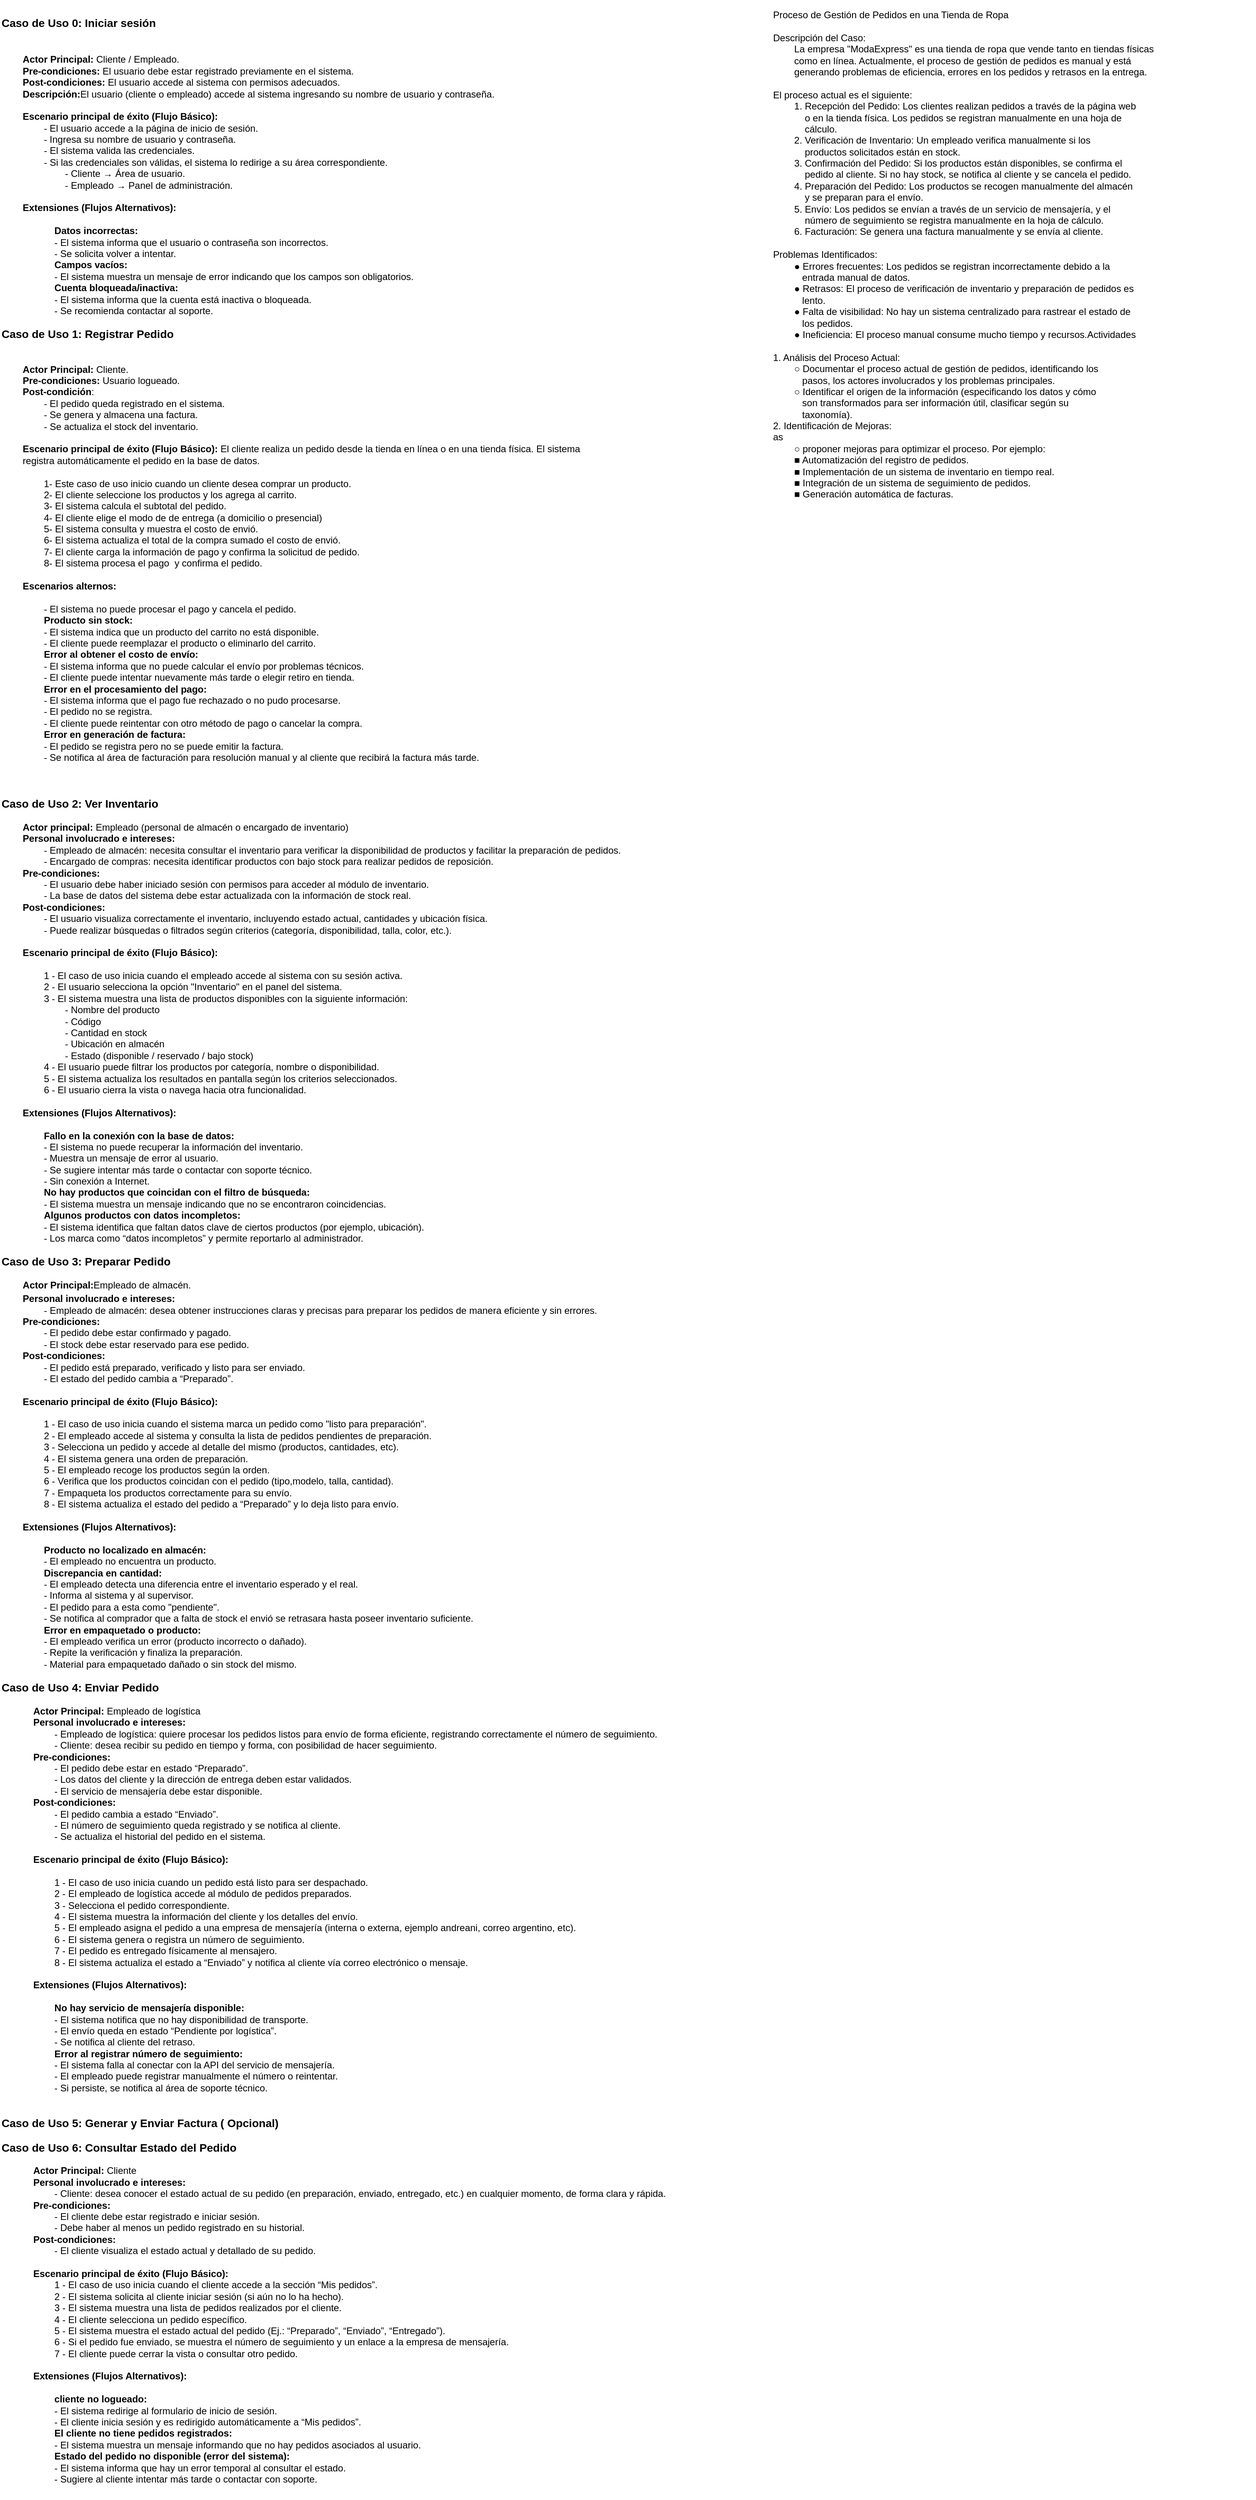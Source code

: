 <mxfile version="27.1.5" pages="4">
  <diagram id="5YTHDg19CeCrRiQ4i6nN" name="Casos de Uso">
    <mxGraphModel dx="2070" dy="1303" grid="0" gridSize="10" guides="1" tooltips="1" connect="1" arrows="1" fold="1" page="1" pageScale="1" pageWidth="100000" pageHeight="100000" math="0" shadow="0">
      <root>
        <mxCell id="0" />
        <mxCell id="1" parent="0" />
        <mxCell id="kd1G-dfVbS24iCWZsoGM-1" value="Proceso de Gestión de Pedidos en una Tienda de Ropa&lt;br&gt;&lt;br&gt;&lt;div&gt;Descripción del Caso:&lt;br&gt;&lt;span style=&quot;white-space: pre;&quot;&gt;&#x9;&lt;/span&gt;La empresa &quot;ModaExpress&quot; es una tienda de ropa que vende tanto en tiendas físicas&lt;br&gt;&lt;span style=&quot;white-space: pre;&quot;&gt;&#x9;&lt;/span&gt;como en línea. Actualmente, el proceso de gestión de pedidos es manual y está&lt;br&gt;&lt;span style=&quot;white-space: pre;&quot;&gt;&#x9;&lt;/span&gt;generando problemas de eficiencia, errores en los pedidos y retrasos en la entrega.&lt;br&gt;&lt;br&gt;&lt;/div&gt;&lt;div&gt;El proceso actual es el siguiente:&lt;br&gt;&lt;span style=&quot;white-space: pre;&quot;&gt;&#x9;&lt;/span&gt;1.​ Recepción del Pedido: Los clientes realizan pedidos a través de la página web&lt;br&gt;&lt;span style=&quot;white-space: pre;&quot;&gt;&#x9;&lt;/span&gt;&amp;nbsp; &amp;nbsp; o en la tienda física. Los pedidos se registran manualmente en una hoja de&lt;br&gt;&lt;span style=&quot;white-space: pre;&quot;&gt;&#x9;&lt;/span&gt;&amp;nbsp; &amp;nbsp; cálculo.&lt;br&gt;&lt;span style=&quot;white-space: pre;&quot;&gt;&#x9;&lt;/span&gt;2.​ Verificación de Inventario: Un empleado verifica manualmente si los&lt;br&gt;&lt;span style=&quot;white-space: pre;&quot;&gt;&#x9;&lt;/span&gt;&amp;nbsp; &amp;nbsp; productos solicitados están en stock.&lt;br&gt;&lt;span style=&quot;white-space: pre;&quot;&gt;&#x9;&lt;/span&gt;3.​ Confirmación del Pedido: Si los productos están disponibles, se confirma el&lt;br&gt;&lt;span style=&quot;white-space: pre;&quot;&gt;&#x9;&lt;/span&gt;&amp;nbsp; &amp;nbsp; pedido al cliente. Si no hay stock, se notifica al cliente y se cancela el pedido.&lt;br&gt;&lt;span style=&quot;white-space: pre;&quot;&gt;&#x9;&lt;/span&gt;4.​ Preparación del Pedido: Los productos se recogen manualmente del almacén&lt;br&gt;&lt;span style=&quot;white-space: pre;&quot;&gt;&#x9;&lt;/span&gt;&amp;nbsp; &amp;nbsp; y se preparan para el envío.&lt;br&gt;&lt;span style=&quot;white-space: pre;&quot;&gt;&#x9;&lt;/span&gt;5.​ Envío: Los pedidos se envían a través de un servicio de mensajería, y el&lt;br&gt;&lt;span style=&quot;white-space: pre;&quot;&gt;&#x9;&lt;/span&gt;&amp;nbsp; &amp;nbsp; número de seguimiento se registra manualmente en la hoja de cálculo.&lt;br&gt;&lt;span style=&quot;white-space: pre;&quot;&gt;&#x9;&lt;/span&gt;6.​ Facturación: Se genera una factura manualmente y se envía al cliente.&lt;br&gt;&lt;br&gt;&lt;/div&gt;&lt;div&gt;Problemas Identificados:&lt;br&gt;&lt;span style=&quot;white-space: pre;&quot;&gt;&#x9;&lt;/span&gt;●​ Errores frecuentes: Los pedidos se registran incorrectamente debido a la&lt;br&gt;&lt;span style=&quot;white-space: pre;&quot;&gt;&#x9;&lt;/span&gt;&amp;nbsp; &amp;nbsp;entrada manual de datos.&lt;br&gt;&lt;span style=&quot;white-space: pre;&quot;&gt;&#x9;&lt;/span&gt;●​ Retrasos: El proceso de verificación de inventario y preparación de pedidos es&lt;br&gt;&lt;span style=&quot;white-space: pre;&quot;&gt;&#x9;&lt;/span&gt;&amp;nbsp; &amp;nbsp;lento.&lt;br&gt;&lt;span style=&quot;white-space: pre;&quot;&gt;&#x9;&lt;/span&gt;●​ Falta de visibilidad: No hay un sistema centralizado para rastrear el estado de&lt;br&gt;&lt;span style=&quot;white-space: pre;&quot;&gt;&#x9;&lt;/span&gt;&amp;nbsp; &amp;nbsp;los pedidos.&lt;br&gt;&lt;span style=&quot;white-space: pre;&quot;&gt;&#x9;&lt;/span&gt;●​ Ineficiencia: El proceso manual consume mucho tiempo y recursos.Actividades&lt;br&gt;&lt;br&gt;&lt;/div&gt;&lt;div&gt;1.​ Análisis del Proceso Actual:&lt;br&gt;&lt;span style=&quot;white-space: pre;&quot;&gt;&#x9;&lt;/span&gt;○​ Documentar el proceso actual de gestión de pedidos, identificando los&lt;br&gt;&lt;span style=&quot;white-space: pre;&quot;&gt;&#x9;&lt;/span&gt;&amp;nbsp; &amp;nbsp;pasos, los actores involucrados y los problemas principales.&lt;br&gt;&lt;span style=&quot;white-space: pre;&quot;&gt;&#x9;&lt;/span&gt;○​ Identificar el origen de la información (especificando los datos y cómo&lt;br&gt;&lt;span style=&quot;white-space: pre;&quot;&gt;&#x9;&lt;/span&gt;&amp;nbsp; &amp;nbsp;son transformados para ser información útil, clasificar según su&lt;br&gt;&lt;span style=&quot;white-space: pre;&quot;&gt;&#x9;&lt;/span&gt;&amp;nbsp; &amp;nbsp;taxonomía).&lt;br&gt;2.​ Identificación de Mejoras:&lt;/div&gt;&lt;div&gt;as&lt;br&gt;&lt;span style=&quot;white-space: pre;&quot;&gt;&#x9;&lt;/span&gt;○​ proponer mejoras para optimizar el proceso. Por ejemplo:&lt;br&gt;&lt;span style=&quot;white-space: pre;&quot;&gt;&#x9;&lt;/span&gt;■​ Automatización del registro de pedidos.&lt;br&gt;&lt;span style=&quot;white-space: pre;&quot;&gt;&#x9;&lt;/span&gt;■​ Implementación de un sistema de inventario en tiempo real.&lt;br&gt;&lt;span style=&quot;white-space: pre;&quot;&gt;&#x9;&lt;/span&gt;■​ Integración de un sistema de seguimiento de pedidos.&lt;br&gt;&lt;span style=&quot;white-space: pre;&quot;&gt;&#x9;&lt;/span&gt;■​ Generación automática de facturas.&lt;/div&gt;" style="text;whiteSpace=wrap;html=1;" parent="1" vertex="1">
          <mxGeometry x="1109" y="70" width="610" height="650" as="geometry" />
        </mxCell>
        <mxCell id="BOCZlkK2eR9XQvVhr_eG-1" value="&lt;h3 data-end=&quot;318&quot; data-start=&quot;276&quot;&gt;&lt;strong data-end=&quot;318&quot; data-start=&quot;283&quot;&gt;&lt;font style=&quot;font-size: 14px;&quot;&gt;Caso de Uso 0: Iniciar sesión&lt;/font&gt;&lt;/strong&gt;&lt;/h3&gt;&lt;div&gt;&lt;span data-end=&quot;318&quot; data-start=&quot;283&quot;&gt;&lt;font style=&quot;&quot;&gt;&lt;font style=&quot;color: rgb(255, 255, 255);&quot;&gt;a&lt;/font&gt;&lt;span style=&quot;font-size: 14px; font-weight: bold; white-space: pre;&quot;&gt;&#x9;&lt;/span&gt;&lt;/font&gt;&lt;font style=&quot;&quot;&gt;&lt;br&gt;&lt;/font&gt;&lt;/span&gt;&lt;/div&gt;&lt;div&gt;&lt;strong style=&quot;background-color: transparent; color: light-dark(rgb(0, 0, 0), rgb(255, 255, 255));&quot; data-end=&quot;203&quot; data-start=&quot;183&quot;&gt;&lt;span style=&quot;white-space: pre;&quot;&gt;&#x9;&lt;/span&gt;Actor Principal:&lt;/strong&gt;&lt;span style=&quot;background-color: transparent; color: light-dark(rgb(0, 0, 0), rgb(255, 255, 255));&quot;&gt; Cliente / Empleado.&lt;/span&gt;&lt;/div&gt;&lt;div&gt;&lt;div&gt;&lt;strong style=&quot;background-color: transparent; color: light-dark(rgb(0, 0, 0), rgb(255, 255, 255));&quot; data-end=&quot;473&quot; data-start=&quot;454&quot;&gt;&lt;span style=&quot;white-space: pre;&quot;&gt;&#x9;&lt;/span&gt;Pre-condiciones:&lt;/strong&gt;&lt;span style=&quot;background-color: transparent; color: light-dark(rgb(0, 0, 0), rgb(255, 255, 255));&quot;&gt;&amp;nbsp;El usuario debe estar registrado previamente en el sistema.&lt;span style=&quot;white-space-collapse: preserve;&quot;&gt;&#x9;&lt;/span&gt;&lt;/span&gt;&lt;/div&gt;&lt;div&gt;&lt;strong style=&quot;background-color: transparent; color: light-dark(rgb(0, 0, 0), rgb(255, 255, 255));&quot; data-end=&quot;556&quot; data-start=&quot;536&quot;&gt;&lt;span style=&quot;white-space-collapse: preserve;&quot;&gt;&#x9;&lt;/span&gt;Post-condiciones:&lt;/strong&gt;&lt;span style=&quot;background-color: transparent; color: light-dark(rgb(0, 0, 0), rgb(255, 255, 255));&quot;&gt;&amp;nbsp;El usuario accede al sistema con permisos adecuados.&lt;/span&gt;&lt;/div&gt;&lt;/div&gt;&lt;div&gt;&lt;strong style=&quot;background-color: transparent; color: light-dark(rgb(0, 0, 0), rgb(255, 255, 255));&quot; data-end=&quot;241&quot; data-start=&quot;225&quot;&gt;&lt;span style=&quot;white-space: pre;&quot;&gt;&#x9;&lt;/span&gt;Descripción:&lt;/strong&gt;&lt;span style=&quot;background-color: transparent; color: light-dark(rgb(0, 0, 0), rgb(255, 255, 255));&quot;&gt;El usuario (cliente o empleado) accede al sistema ingresando su nombre de usuario y contraseña.&lt;/span&gt;&lt;/div&gt;&lt;div&gt;&lt;span style=&quot;background-color: transparent; color: light-dark(rgb(0, 0, 0), rgb(255, 255, 255));&quot;&gt;&lt;span style=&quot;white-space: pre;&quot;&gt;&#x9;&lt;/span&gt;&lt;br&gt;&lt;/span&gt;&lt;strong style=&quot;background-color: transparent; color: light-dark(rgb(0, 0, 0), rgb(255, 255, 255));&quot; data-end=&quot;887&quot; data-start=&quot;839&quot;&gt;&lt;span style=&quot;white-space: pre;&quot;&gt;&#x9;&lt;/span&gt;Escenario principal de éxito (Flujo Básico):&lt;/strong&gt;&lt;/div&gt;&lt;div&gt;&lt;span style=&quot;background-color: transparent; color: light-dark(rgb(0, 0, 0), rgb(255, 255, 255));&quot;&gt;&lt;span style=&quot;white-space: pre;&quot;&gt;&#x9;&lt;/span&gt;&lt;span style=&quot;white-space: pre;&quot;&gt;&#x9;&lt;/span&gt;- El usuario accede a la página de inicio de sesión.&lt;/span&gt;&lt;/div&gt;&lt;div&gt;&lt;span style=&quot;background-color: transparent; color: light-dark(rgb(0, 0, 0), rgb(255, 255, 255));&quot;&gt;&lt;span style=&quot;white-space: pre;&quot;&gt;&#x9;&lt;/span&gt;&lt;span style=&quot;white-space: pre;&quot;&gt;&#x9;&lt;/span&gt;- Ingresa su nombre de usuario y contraseña.&lt;/span&gt;&lt;/div&gt;&lt;div&gt;&lt;span style=&quot;background-color: transparent; color: light-dark(rgb(0, 0, 0), rgb(255, 255, 255));&quot;&gt;&lt;span style=&quot;white-space: pre;&quot;&gt;&#x9;&lt;/span&gt;&lt;span style=&quot;white-space: pre;&quot;&gt;&#x9;&lt;/span&gt;-&amp;nbsp;&lt;/span&gt;&lt;span style=&quot;background-color: transparent; color: light-dark(rgb(0, 0, 0), rgb(255, 255, 255));&quot;&gt;El sistema valida las credenciales.&lt;/span&gt;&lt;/div&gt;&lt;div&gt;&lt;span style=&quot;background-color: transparent; color: light-dark(rgb(0, 0, 0), rgb(255, 255, 255));&quot;&gt;&lt;span style=&quot;white-space: pre;&quot;&gt;&#x9;&lt;/span&gt;&lt;span style=&quot;white-space: pre;&quot;&gt;&#x9;&lt;/span&gt;-&amp;nbsp;&lt;/span&gt;&lt;span style=&quot;background-color: transparent; color: light-dark(rgb(0, 0, 0), rgb(255, 255, 255));&quot;&gt;Si las credenciales son válidas, el sistema lo redirige a su área correspondiente.&lt;/span&gt;&lt;/div&gt;&lt;div&gt;&lt;span style=&quot;background-color: transparent; color: light-dark(rgb(0, 0, 0), rgb(255, 255, 255));&quot;&gt;&lt;span style=&quot;white-space: pre;&quot;&gt;&#x9;&lt;/span&gt;&lt;span style=&quot;white-space: pre;&quot;&gt;&#x9;&lt;span style=&quot;white-space: pre;&quot;&gt;&#x9;&lt;/span&gt;&lt;/span&gt;- Cliente → Área de usuario.&lt;/span&gt;&lt;/div&gt;&lt;div&gt;&lt;span style=&quot;background-color: transparent; color: light-dark(rgb(0, 0, 0), rgb(255, 255, 255));&quot;&gt;&lt;span style=&quot;white-space: pre;&quot;&gt;&#x9;&lt;/span&gt;&lt;span style=&quot;white-space: pre;&quot;&gt;&#x9;&lt;/span&gt;&lt;span style=&quot;white-space: pre;&quot;&gt;&#x9;&lt;/span&gt;- Empleado → Panel de administración.&lt;/span&gt;&lt;/div&gt;&lt;div&gt;&lt;strong style=&quot;background-color: transparent; color: light-dark(rgb(0, 0, 0), rgb(255, 255, 255));&quot; data-end=&quot;473&quot; data-start=&quot;454&quot;&gt;&lt;span style=&quot;white-space-collapse: preserve;&quot;&gt;&#x9;&lt;/span&gt;&lt;/strong&gt;&lt;span style=&quot;background-color: transparent; color: light-dark(rgb(0, 0, 0), rgb(255, 255, 255)); white-space-collapse: preserve;&quot;&gt;&#x9;&lt;/span&gt;&lt;/div&gt;&lt;div&gt;&lt;strong style=&quot;background-color: transparent; color: light-dark(rgb(0, 0, 0), rgb(255, 255, 255));&quot; data-end=&quot;1235&quot; data-start=&quot;1197&quot;&gt;&lt;span style=&quot;white-space: pre;&quot;&gt;&#x9;&lt;/span&gt;Extensiones (Flujos Alternativos):&lt;/strong&gt;&lt;/div&gt;&lt;div&gt;&lt;strong style=&quot;background-color: transparent; color: light-dark(rgb(0, 0, 0), rgb(255, 255, 255));&quot; data-end=&quot;1235&quot; data-start=&quot;1197&quot;&gt;&lt;br&gt;&lt;/strong&gt;&lt;/div&gt;&lt;div&gt;&lt;strong style=&quot;background-color: transparent; color: light-dark(rgb(0, 0, 0), rgb(255, 255, 255));&quot; data-end=&quot;1273&quot; data-start=&quot;1240&quot;&gt;&lt;span style=&quot;white-space: pre;&quot;&gt;&#x9;&lt;/span&gt;&lt;span style=&quot;white-space: pre;&quot;&gt;&#x9;&lt;/span&gt;&amp;nbsp; &amp;nbsp; Datos&amp;nbsp;incorrectas:&lt;/strong&gt;&lt;/div&gt;&lt;div&gt;&lt;span style=&quot;background-color: transparent; color: light-dark(rgb(0, 0, 0), rgb(255, 255, 255));&quot;&gt;&lt;span style=&quot;white-space: pre;&quot;&gt;&#x9;&lt;/span&gt;&lt;span style=&quot;white-space: pre;&quot;&gt;&#x9;&lt;/span&gt;&amp;nbsp; &amp;nbsp; - &lt;/span&gt;&lt;span style=&quot;background-color: transparent; color: light-dark(rgb(0, 0, 0), rgb(255, 255, 255));&quot;&gt;El sistema informa que el usuario o contraseña son incorrectos.&lt;/span&gt;&lt;/div&gt;&lt;div&gt;&lt;span style=&quot;background-color: transparent; color: light-dark(rgb(0, 0, 0), rgb(255, 255, 255));&quot;&gt;&lt;span style=&quot;white-space: pre;&quot;&gt;&#x9;&lt;/span&gt;&lt;span style=&quot;white-space: pre;&quot;&gt;&#x9;&lt;/span&gt;&amp;nbsp; &amp;nbsp; - &lt;/span&gt;&lt;span style=&quot;background-color: transparent; color: light-dark(rgb(0, 0, 0), rgb(255, 255, 255));&quot;&gt;Se solicita volver a intentar.&lt;/span&gt;&lt;/div&gt;&lt;div&gt;&lt;strong style=&quot;background-color: transparent; color: light-dark(rgb(0, 0, 0), rgb(255, 255, 255));&quot; data-end=&quot;1413&quot; data-start=&quot;1391&quot;&gt;&lt;span style=&quot;white-space: pre;&quot;&gt;&#x9;&lt;/span&gt;&lt;span style=&quot;white-space: pre;&quot;&gt;&#x9;&lt;/span&gt;&amp;nbsp; &amp;nbsp; Campos vacíos:&lt;/strong&gt;&lt;/div&gt;&lt;div&gt;&lt;span style=&quot;background-color: transparent; color: light-dark(rgb(0, 0, 0), rgb(255, 255, 255));&quot;&gt;&lt;span style=&quot;white-space: pre;&quot;&gt;&#x9;&lt;/span&gt;&lt;span style=&quot;white-space: pre;&quot;&gt;&#x9;&lt;/span&gt;&amp;nbsp; &amp;nbsp; -&amp;nbsp;El sistema muestra un mensaje de error indicando que los campos son obligatorios.&lt;/span&gt;&lt;/div&gt;&lt;div&gt;&lt;strong style=&quot;background-color: transparent; color: light-dark(rgb(0, 0, 0), rgb(255, 255, 255));&quot; data-end=&quot;1543&quot; data-start=&quot;1509&quot;&gt;&lt;span style=&quot;white-space: pre;&quot;&gt;&#x9;&lt;/span&gt;&lt;span style=&quot;white-space: pre;&quot;&gt;&#x9;&lt;/span&gt;&amp;nbsp; &amp;nbsp; Cuenta bloqueada/inactiva:&lt;/strong&gt;&lt;/div&gt;&lt;div&gt;&lt;span style=&quot;background-color: transparent; color: light-dark(rgb(0, 0, 0), rgb(255, 255, 255));&quot;&gt;&lt;span style=&quot;white-space: pre;&quot;&gt;&#x9;&lt;/span&gt;&lt;span style=&quot;white-space: pre;&quot;&gt;&#x9;&lt;/span&gt;&lt;span style=&quot;white-space-collapse: preserve;&quot;&gt;&amp;nbsp;   &lt;/span&gt;- El sistema informa que la cuenta está inactiva o bloqueada.&lt;/span&gt;&lt;/div&gt;&lt;div&gt;&lt;span style=&quot;background-color: transparent; color: light-dark(rgb(0, 0, 0), rgb(255, 255, 255));&quot;&gt;&lt;span style=&quot;white-space: pre;&quot;&gt;&#x9;&lt;/span&gt;&lt;span style=&quot;white-space: pre;&quot;&gt;&#x9;&lt;/span&gt;&amp;nbsp; &amp;nbsp; -&lt;/span&gt;&lt;span style=&quot;background-color: transparent; color: light-dark(rgb(0, 0, 0), rgb(255, 255, 255));&quot;&gt;&amp;nbsp;Se recomienda contactar al soporte.&lt;/span&gt;&lt;/div&gt;&lt;h3 data-end=&quot;318&quot; data-start=&quot;276&quot;&gt;&lt;strong data-end=&quot;318&quot; data-start=&quot;283&quot;&gt;&lt;font style=&quot;font-size: 14px;&quot;&gt;Caso de Uso 1: Registrar Pedido&lt;/font&gt;&lt;/strong&gt;&lt;/h3&gt;&lt;div&gt;&lt;span style=&quot;background-color: transparent; color: light-dark(rgb(0, 0, 0), rgb(255, 255, 255)); font-size: 12px;&quot;&gt;&lt;span style=&quot;font-weight: normal; white-space: pre;&quot;&gt;&#x9;&lt;/span&gt;&lt;br&gt;&lt;/span&gt;&lt;/div&gt;&lt;div&gt;&lt;span style=&quot;background-color: transparent; color: light-dark(rgb(0, 0, 0), rgb(255, 255, 255)); font-size: 12px;&quot;&gt;&lt;span style=&quot;white-space: pre;&quot;&gt;&#x9;&lt;/span&gt;&lt;b&gt;Actor Principal: &lt;/b&gt;Cliente.&lt;br&gt;&lt;/span&gt;&lt;/div&gt;&lt;div&gt;&lt;span style=&quot;background-color: transparent; color: light-dark(rgb(0, 0, 0), rgb(255, 255, 255)); font-size: 12px;&quot;&gt;&lt;span style=&quot;white-space: pre;&quot;&gt;&#x9;&lt;/span&gt;&lt;/span&gt;&lt;b style=&quot;background-color: transparent; color: light-dark(rgb(0, 0, 0), rgb(255, 255, 255));&quot;&gt;Pre-condiciones:&lt;/b&gt;&lt;span style=&quot;background-color: transparent; color: light-dark(rgb(0, 0, 0), rgb(255, 255, 255));&quot;&gt; Usuario logueado.&lt;/span&gt;&lt;/div&gt;&lt;div&gt;&lt;span style=&quot;background-color: transparent; color: light-dark(rgb(0, 0, 0), rgb(255, 255, 255)); font-size: 12px;&quot;&gt;&lt;span style=&quot;white-space: pre;&quot;&gt;&#x9;&lt;/span&gt;&lt;b&gt;Post-condición&lt;/b&gt;:&amp;nbsp;&lt;/span&gt;&lt;/div&gt;&lt;div&gt;&lt;span style=&quot;background-color: transparent; color: light-dark(rgb(0, 0, 0), rgb(255, 255, 255));&quot;&gt;&lt;span style=&quot;white-space: pre;&quot;&gt;&#x9;&lt;span style=&quot;white-space: pre;&quot;&gt;&#x9;&lt;/span&gt;&lt;/span&gt;- El pedido queda registrado en el sistema.&lt;/span&gt;&lt;/div&gt;&lt;div&gt;&lt;span style=&quot;background-color: transparent; color: light-dark(rgb(0, 0, 0), rgb(255, 255, 255));&quot;&gt;&lt;span style=&quot;white-space: pre;&quot;&gt;&#x9;&lt;/span&gt;&lt;span style=&quot;white-space: pre;&quot;&gt;&#x9;&lt;/span&gt;- Se genera y almacena una factura.&lt;/span&gt;&lt;/div&gt;&lt;div&gt;&lt;span style=&quot;background-color: transparent; color: light-dark(rgb(0, 0, 0), rgb(255, 255, 255));&quot;&gt;&lt;span style=&quot;white-space: pre;&quot;&gt;&#x9;&lt;/span&gt;&lt;span style=&quot;white-space: pre;&quot;&gt;&#x9;&lt;/span&gt;-&amp;nbsp;&lt;/span&gt;&lt;span style=&quot;background-color: transparent; color: light-dark(rgb(0, 0, 0), rgb(255, 255, 255));&quot;&gt;Se actualiza el stock del inventario.&lt;/span&gt;&lt;/div&gt;&lt;div&gt;&lt;span style=&quot;background-color: transparent; color: light-dark(rgb(0, 0, 0), rgb(255, 255, 255)); font-size: 12px;&quot;&gt;&lt;br&gt;&lt;/span&gt;&lt;/div&gt;&lt;div&gt;&lt;span style=&quot;background-color: transparent; color: light-dark(rgb(0, 0, 0), rgb(255, 255, 255)); font-size: 12px;&quot;&gt;&lt;span style=&quot;white-space: pre;&quot;&gt;&#x9;&lt;/span&gt;&lt;/span&gt;&lt;strong style=&quot;color: light-dark(rgb(0, 0, 0), rgb(255, 255, 255)); background-color: transparent;&quot; data-end=&quot;887&quot; data-start=&quot;839&quot;&gt;Escenario principal de éxito (Flujo Básico):&lt;/strong&gt;&lt;span style=&quot;background-color: transparent; color: light-dark(rgb(0, 0, 0), rgb(255, 255, 255));&quot;&gt;&amp;nbsp;El cliente realiza un pedido desde la tienda en línea o en una tienda física. El sistema&lt;/span&gt;&lt;/div&gt;&lt;div&gt;&lt;span style=&quot;background-color: transparent; color: light-dark(rgb(0, 0, 0), rgb(255, 255, 255));&quot;&gt;&lt;span style=&quot;white-space: pre;&quot;&gt;&#x9;&lt;/span&gt;registra automáticamente el pedido en la base de datos.&lt;/span&gt;&lt;/div&gt;&lt;div&gt;&lt;span style=&quot;background-color: transparent; color: light-dark(rgb(0, 0, 0), rgb(255, 255, 255));&quot;&gt;&lt;span style=&quot;white-space: pre;&quot;&gt;&#x9;&lt;/span&gt;&lt;br&gt;&lt;/span&gt;&lt;/div&gt;&lt;div&gt;&lt;span style=&quot;white-space: pre;&quot;&gt;&#x9;&lt;/span&gt;&lt;span style=&quot;white-space: pre;&quot;&gt;&#x9;&lt;/span&gt;1- Este caso de uso inicio cuando un cliente desea comprar un producto.&lt;br&gt;&lt;/div&gt;&lt;div&gt;&lt;span style=&quot;white-space: pre;&quot;&gt;&#x9;&lt;/span&gt;&lt;span style=&quot;white-space: pre;&quot;&gt;&#x9;&lt;/span&gt;2- El cliente seleccione los productos y los agrega al carrito.&lt;br&gt;&lt;/div&gt;&lt;div&gt;&lt;span style=&quot;white-space: pre;&quot;&gt;&#x9;&lt;/span&gt;&lt;span style=&quot;white-space: pre;&quot;&gt;&#x9;&lt;/span&gt;3- El sistema calcula el subtotal del pedido.&lt;/div&gt;&lt;div&gt;&lt;span style=&quot;white-space: pre;&quot;&gt;&#x9;&lt;/span&gt;&lt;span style=&quot;white-space: pre;&quot;&gt;&#x9;&lt;/span&gt;4- El cliente elige el modo de de entrega (a domicilio o presencial)&lt;/div&gt;&lt;div&gt;&lt;span style=&quot;white-space: pre;&quot;&gt;&#x9;&lt;/span&gt;&lt;span style=&quot;white-space: pre;&quot;&gt;&#x9;&lt;/span&gt;5- El sistema consulta y muestra el costo de envió.&lt;/div&gt;&lt;div&gt;&lt;span style=&quot;white-space: pre;&quot;&gt;&#x9;&lt;/span&gt;&lt;span style=&quot;white-space: pre;&quot;&gt;&#x9;&lt;/span&gt;6- El sistema actualiza el total de la compra sumado el costo de envió.&lt;/div&gt;&lt;div&gt;&lt;span style=&quot;white-space: pre;&quot;&gt;&#x9;&lt;/span&gt;&lt;span style=&quot;white-space: pre;&quot;&gt;&#x9;&lt;/span&gt;7- El cliente carga la información de pago y confirma la solicitud de pedido.&lt;/div&gt;&lt;div&gt;&lt;span style=&quot;white-space: pre;&quot;&gt;&#x9;&lt;/span&gt;&lt;span style=&quot;white-space: pre;&quot;&gt;&#x9;&lt;/span&gt;8- El sistema procesa el pago&amp;nbsp; y confirma el pedido.&lt;/div&gt;&lt;div&gt;&lt;br&gt;&lt;/div&gt;&lt;div&gt;&lt;b&gt;&lt;span style=&quot;white-space: pre;&quot;&gt;&#x9;&lt;/span&gt;Escenarios alternos:&lt;br&gt;&lt;/b&gt;&lt;/div&gt;&lt;div&gt;&lt;b&gt;&lt;br&gt;&lt;/b&gt;&lt;/div&gt;&lt;div&gt;&lt;span style=&quot;white-space: pre;&quot;&gt;&#x9;&lt;/span&gt;&lt;span style=&quot;white-space: pre;&quot;&gt;&#x9;&lt;/span&gt;- El sistema no puede procesar el pago y cancela el pedido.&lt;br&gt;&lt;/div&gt;&lt;div&gt;&lt;span style=&quot;white-space: pre;&quot;&gt;&#x9;&lt;/span&gt;&lt;span style=&quot;white-space: pre;&quot;&gt;&#x9;&lt;/span&gt;&lt;strong style=&quot;background-color: transparent; color: light-dark(rgb(0, 0, 0), rgb(255, 255, 255));&quot; data-end=&quot;1995&quot; data-start=&quot;1968&quot;&gt;Producto sin stock:&lt;/strong&gt;&lt;/div&gt;&lt;div&gt;&lt;span style=&quot;background-color: transparent; color: light-dark(rgb(0, 0, 0), rgb(255, 255, 255));&quot;&gt;&lt;span style=&quot;white-space: pre;&quot;&gt;&#x9;&lt;/span&gt;&lt;span style=&quot;white-space: pre;&quot;&gt;&#x9;&lt;/span&gt;- El sistema indica que un producto del carrito no está disponible.&lt;/span&gt;&lt;/div&gt;&lt;div&gt;&lt;span style=&quot;background-color: transparent; color: light-dark(rgb(0, 0, 0), rgb(255, 255, 255));&quot;&gt;&lt;span style=&quot;white-space: pre;&quot;&gt;&#x9;&lt;/span&gt;&lt;span style=&quot;white-space: pre;&quot;&gt;&#x9;&lt;/span&gt;-&lt;/span&gt;&lt;span style=&quot;background-color: transparent; color: light-dark(rgb(0, 0, 0), rgb(255, 255, 255));&quot;&gt;&amp;nbsp;El cliente puede reemplazar el producto o eliminarlo del carrito.&lt;/span&gt;&lt;/div&gt;&lt;div&gt;&lt;strong style=&quot;background-color: transparent; color: light-dark(rgb(0, 0, 0), rgb(255, 255, 255));&quot; data-end=&quot;2192&quot; data-start=&quot;2149&quot;&gt;&lt;span style=&quot;white-space: pre;&quot;&gt;&#x9;&lt;/span&gt;&lt;span style=&quot;white-space: pre;&quot;&gt;&#x9;&lt;/span&gt;Error al obtener el costo de envío:&lt;/strong&gt;&lt;/div&gt;&lt;div&gt;&lt;span style=&quot;background-color: transparent; color: light-dark(rgb(0, 0, 0), rgb(255, 255, 255));&quot;&gt;&lt;span style=&quot;white-space: pre;&quot;&gt;&#x9;&lt;/span&gt;&lt;span style=&quot;white-space: pre;&quot;&gt;&#x9;&lt;/span&gt;- El sistema informa que no puede calcular el envío por problemas técnicos.&lt;/span&gt;&lt;/div&gt;&lt;div&gt;&lt;span style=&quot;background-color: transparent; color: light-dark(rgb(0, 0, 0), rgb(255, 255, 255));&quot;&gt;&lt;span style=&quot;white-space: pre;&quot;&gt;&#x9;&lt;/span&gt;&lt;span style=&quot;white-space: pre;&quot;&gt;&#x9;&lt;/span&gt;-&amp;nbsp;El cliente puede intentar nuevamente más tarde o elegir retiro en tienda.&lt;/span&gt;&lt;/div&gt;&lt;div&gt;&lt;strong style=&quot;background-color: transparent; color: light-dark(rgb(0, 0, 0), rgb(255, 255, 255));&quot; data-end=&quot;2405&quot; data-start=&quot;2362&quot;&gt;&lt;span style=&quot;white-space: pre;&quot;&gt;&#x9;&lt;/span&gt;&lt;span style=&quot;white-space: pre;&quot;&gt;&#x9;&lt;/span&gt;Error en el procesamiento del pago:&lt;/strong&gt;&lt;/div&gt;&lt;div&gt;&lt;span style=&quot;background-color: transparent; color: light-dark(rgb(0, 0, 0), rgb(255, 255, 255));&quot;&gt;&lt;span style=&quot;white-space: pre;&quot;&gt;&#x9;&lt;/span&gt;&lt;span style=&quot;white-space: pre;&quot;&gt;&#x9;&lt;/span&gt;- El sistema informa que el pago fue rechazado o no pudo procesarse.&lt;/span&gt;&lt;/div&gt;&lt;div&gt;&lt;span style=&quot;background-color: transparent; color: light-dark(rgb(0, 0, 0), rgb(255, 255, 255));&quot;&gt;&lt;span style=&quot;white-space: pre;&quot;&gt;&#x9;&lt;/span&gt;&lt;span style=&quot;white-space: pre;&quot;&gt;&#x9;&lt;/span&gt;- El pedido no se registra.&lt;/span&gt;&lt;/div&gt;&lt;div&gt;&lt;span style=&quot;background-color: transparent; color: light-dark(rgb(0, 0, 0), rgb(255, 255, 255));&quot;&gt;&lt;span style=&quot;white-space: pre;&quot;&gt;&#x9;&lt;/span&gt;&lt;span style=&quot;white-space: pre;&quot;&gt;&#x9;&lt;/span&gt;-&amp;nbsp;El cliente puede reintentar con otro método de pago o cancelar la compra.&lt;/span&gt;&lt;/div&gt;&lt;div&gt;&lt;strong style=&quot;background-color: transparent; color: light-dark(rgb(0, 0, 0), rgb(255, 255, 255));&quot; data-end=&quot;2642&quot; data-start=&quot;2603&quot;&gt;&lt;span style=&quot;white-space: pre;&quot;&gt;&#x9;&lt;/span&gt;&lt;span style=&quot;white-space: pre;&quot;&gt;&#x9;&lt;/span&gt;Error en generación de factura:&lt;/strong&gt;&lt;/div&gt;&lt;div&gt;&lt;span style=&quot;background-color: transparent; color: light-dark(rgb(0, 0, 0), rgb(255, 255, 255));&quot;&gt;&lt;span style=&quot;white-space: pre;&quot;&gt;&#x9;&lt;/span&gt;&lt;span style=&quot;white-space: pre;&quot;&gt;&#x9;&lt;/span&gt;-&amp;nbsp;El pedido se registra pero no se puede emitir la factura.&lt;/span&gt;&lt;/div&gt;&lt;div&gt;&lt;span style=&quot;background-color: transparent; color: light-dark(rgb(0, 0, 0), rgb(255, 255, 255));&quot;&gt;&lt;span style=&quot;white-space: pre;&quot;&gt;&#x9;&lt;/span&gt;&lt;span style=&quot;white-space: pre;&quot;&gt;&#x9;&lt;/span&gt;-&amp;nbsp;Se notifica al área de facturación para resolución manual y al cliente que recibirá la factura más tarde.&lt;/span&gt;&lt;/div&gt;&lt;div&gt;&lt;span style=&quot;white-space: pre;&quot;&gt;&#x9;&lt;/span&gt;&lt;span style=&quot;white-space: pre;&quot;&gt;&#x9;&lt;/span&gt;&lt;br&gt;&lt;/div&gt;&lt;div&gt;&lt;strong style=&quot;background-color: transparent; color: light-dark(rgb(0, 0, 0), rgb(255, 255, 255));&quot; data-end=&quot;530&quot; data-start=&quot;517&quot;&gt;&lt;span style=&quot;white-space: pre;&quot;&gt;&#x9;&lt;/span&gt;&lt;/strong&gt;&lt;/div&gt;&lt;h3 data-end=&quot;708&quot; data-start=&quot;644&quot;&gt;&lt;strong data-end=&quot;708&quot; data-start=&quot;651&quot;&gt;&lt;font style=&quot;font-size: 14px;&quot;&gt;Caso de Uso 2: Ver Inventario&lt;/font&gt;&lt;/strong&gt;&lt;/h3&gt;&lt;div&gt;&lt;strong style=&quot;background-color: transparent; color: light-dark(rgb(0, 0, 0), rgb(255, 255, 255));&quot; data-end=&quot;194&quot; data-start=&quot;174&quot;&gt;&lt;span style=&quot;white-space: pre;&quot;&gt;&#x9;&lt;/span&gt;Actor principal:&amp;nbsp;&lt;/strong&gt;&lt;span style=&quot;background-color: transparent; color: light-dark(rgb(0, 0, 0), rgb(255, 255, 255));&quot;&gt;Empleado (personal de almacén o encargado de inventario)&lt;/span&gt;&lt;/div&gt;&lt;div&gt;&lt;strong style=&quot;background-color: transparent; color: light-dark(rgb(0, 0, 0), rgb(255, 255, 255));&quot; data-end=&quot;292&quot; data-start=&quot;255&quot;&gt;&lt;span style=&quot;white-space: pre;&quot;&gt;&#x9;&lt;/span&gt;Personal involucrado e intereses:&lt;span style=&quot;white-space-collapse: preserve;&quot;&gt;&#x9;&lt;/span&gt;&lt;/strong&gt;&lt;/div&gt;&lt;div&gt;&lt;span style=&quot;background-color: transparent; color: light-dark(rgb(0, 0, 0), rgb(255, 255, 255));&quot; data-end=&quot;321&quot; data-start=&quot;297&quot;&gt;&lt;span style=&quot;font-weight: bold; white-space: pre;&quot;&gt;&#x9;&lt;/span&gt;&lt;span style=&quot;font-weight: bold; white-space: pre;&quot;&gt;&#x9;&lt;/span&gt;- Empleado de almacén:&lt;/span&gt;&lt;span style=&quot;background-color: transparent; color: light-dark(rgb(0, 0, 0), rgb(255, 255, 255));&quot;&gt; necesita consultar el inventario para verificar la disponibilidad de productos y facilitar la preparación de pedidos.&lt;span style=&quot;white-space: pre;&quot;&gt;&#x9;&lt;/span&gt;&lt;/span&gt;&lt;/div&gt;&lt;div&gt;&lt;span style=&quot;background-color: transparent; color: light-dark(rgb(0, 0, 0), rgb(255, 255, 255));&quot; data-end=&quot;469&quot; data-start=&quot;444&quot;&gt;&lt;span style=&quot;font-weight: bold; white-space: pre;&quot;&gt;&#x9;&lt;/span&gt;&lt;span style=&quot;font-weight: bold; white-space: pre;&quot;&gt;&#x9;&lt;/span&gt;- Encargado de compras:&lt;/span&gt;&lt;span style=&quot;background-color: transparent; color: light-dark(rgb(0, 0, 0), rgb(255, 255, 255));&quot;&gt; necesita identificar productos con bajo stock para realizar pedidos de reposición.&lt;/span&gt;&lt;/div&gt;&lt;div&gt;&lt;strong style=&quot;background-color: transparent; color: light-dark(rgb(0, 0, 0), rgb(255, 255, 255));&quot; data-end=&quot;665&quot; data-start=&quot;646&quot;&gt;&lt;span style=&quot;white-space: pre;&quot;&gt;&#x9;&lt;/span&gt;Pre-condiciones:&lt;/strong&gt;&lt;/div&gt;&lt;div&gt;&lt;span style=&quot;background-color: transparent; color: light-dark(rgb(0, 0, 0), rgb(255, 255, 255));&quot;&gt;&lt;span style=&quot;white-space: pre;&quot;&gt;&#x9;&lt;/span&gt;&lt;span style=&quot;white-space: pre;&quot;&gt;&#x9;&lt;/span&gt;- El usuario debe haber iniciado sesión con permisos para acceder al módulo de inventario.&lt;/span&gt;&lt;/div&gt;&lt;div&gt;&lt;span style=&quot;background-color: transparent; color: light-dark(rgb(0, 0, 0), rgb(255, 255, 255));&quot;&gt;&lt;span style=&quot;white-space: pre;&quot;&gt;&#x9;&lt;/span&gt;&lt;span style=&quot;white-space: pre;&quot;&gt;&#x9;&lt;/span&gt;- &lt;/span&gt;&lt;span style=&quot;background-color: transparent; color: light-dark(rgb(0, 0, 0), rgb(255, 255, 255));&quot;&gt;La base de datos del sistema debe estar actualizada con la información de stock real.&lt;/span&gt;&lt;/div&gt;&lt;div&gt;&lt;strong style=&quot;background-color: transparent; color: light-dark(rgb(0, 0, 0), rgb(255, 255, 255));&quot; data-end=&quot;891&quot; data-start=&quot;850&quot;&gt;&lt;span style=&quot;white-space: pre;&quot;&gt;&#x9;&lt;/span&gt;Post-condiciones:&lt;/strong&gt;&lt;/div&gt;&lt;div&gt;&lt;span style=&quot;background-color: transparent; color: light-dark(rgb(0, 0, 0), rgb(255, 255, 255));&quot;&gt;&lt;span style=&quot;white-space: pre;&quot;&gt;&#x9;&lt;/span&gt;&lt;span style=&quot;white-space: pre;&quot;&gt;&#x9;&lt;/span&gt;- El usuario visualiza correctamente el inventario, incluyendo estado actual, cantidades y ubicación física.&lt;/span&gt;&lt;/div&gt;&lt;div&gt;&lt;span style=&quot;background-color: transparent; color: light-dark(rgb(0, 0, 0), rgb(255, 255, 255));&quot;&gt;&lt;span style=&quot;white-space: pre;&quot;&gt;&#x9;&lt;/span&gt;&lt;span style=&quot;white-space: pre;&quot;&gt;&#x9;&lt;/span&gt;- &lt;/span&gt;&lt;span style=&quot;background-color: transparent; color: light-dark(rgb(0, 0, 0), rgb(255, 255, 255));&quot;&gt;Puede realizar búsquedas o filtrados según criterios (categoría, disponibilidad, talla, color, etc.).&lt;/span&gt;&lt;/div&gt;&lt;div&gt;&lt;span style=&quot;background-color: transparent; color: light-dark(rgb(0, 0, 0), rgb(255, 255, 255));&quot;&gt;&lt;br&gt;&lt;/span&gt;&lt;/div&gt;&lt;div&gt;&lt;span style=&quot;background-color: transparent; color: light-dark(rgb(0, 0, 0), rgb(255, 255, 255));&quot;&gt;&lt;b&gt;&lt;span style=&quot;white-space: pre;&quot;&gt;&#x9;&lt;/span&gt;Escenario principal de éxito (Flujo Básico):&lt;/b&gt;&lt;/span&gt;&lt;/div&gt;&lt;div&gt;&lt;span style=&quot;background-color: transparent; color: light-dark(rgb(0, 0, 0), rgb(255, 255, 255));&quot;&gt;&lt;b&gt;&lt;br&gt;&lt;/b&gt;&lt;/span&gt;&lt;/div&gt;&lt;div&gt;&lt;/div&gt;&lt;div&gt;&lt;span style=&quot;background-color: transparent; color: light-dark(rgb(0, 0, 0), rgb(255, 255, 255));&quot;&gt;&lt;font&gt;&lt;span style=&quot;white-space: pre;&quot;&gt;&#x9;&lt;/span&gt;&lt;span style=&quot;white-space: pre;&quot;&gt;&#x9;&lt;/span&gt;1 - El caso de uso inicia cuando el empleado accede al sistema con su sesión activa.&lt;span style=&quot;white-space: pre;&quot;&gt;&#x9;&lt;/span&gt;&lt;/font&gt;&lt;/span&gt;&lt;/div&gt;&lt;div&gt;&lt;span style=&quot;background-color: transparent; color: light-dark(rgb(0, 0, 0), rgb(255, 255, 255));&quot;&gt;&lt;font&gt;&lt;span style=&quot;white-space: pre;&quot;&gt;&#x9;&lt;/span&gt;&lt;span style=&quot;white-space: pre;&quot;&gt;&#x9;&lt;/span&gt;2 - El usuario selecciona la opción &quot;Inventario&quot; en el panel del sistema.&lt;/font&gt;&lt;/span&gt;&lt;/div&gt;&lt;div&gt;&lt;span style=&quot;background-color: transparent; color: light-dark(rgb(0, 0, 0), rgb(255, 255, 255));&quot;&gt;&lt;font&gt;&lt;span style=&quot;white-space: pre;&quot;&gt;&#x9;&lt;/span&gt;&lt;span style=&quot;white-space: pre;&quot;&gt;&#x9;&lt;/span&gt;3 - El sistema muestra una lista de productos disponibles con la siguiente información:&lt;/font&gt;&lt;/span&gt;&lt;/div&gt;&lt;div&gt;&lt;span style=&quot;background-color: transparent; color: light-dark(rgb(0, 0, 0), rgb(255, 255, 255));&quot;&gt;&lt;font&gt;&lt;span style=&quot;white-space: pre;&quot;&gt;&#x9;&lt;/span&gt;&lt;span style=&quot;white-space: pre;&quot;&gt;&#x9;&lt;/span&gt;&lt;span style=&quot;white-space: pre;&quot;&gt;&#x9;&lt;/span&gt;- Nombre del producto&lt;/font&gt;&lt;/span&gt;&lt;/div&gt;&lt;div&gt;&lt;span style=&quot;background-color: transparent; color: light-dark(rgb(0, 0, 0), rgb(255, 255, 255));&quot;&gt;&lt;font&gt;&lt;span style=&quot;white-space: pre;&quot;&gt;&#x9;&lt;/span&gt;&lt;span style=&quot;white-space: pre;&quot;&gt;&#x9;&lt;/span&gt;&lt;span style=&quot;white-space: pre;&quot;&gt;&#x9;&lt;/span&gt;- Código&lt;/font&gt;&lt;/span&gt;&lt;/div&gt;&lt;div&gt;&lt;span style=&quot;background-color: transparent; color: light-dark(rgb(0, 0, 0), rgb(255, 255, 255));&quot;&gt;&lt;font&gt;&lt;span style=&quot;white-space: pre;&quot;&gt;&#x9;&lt;/span&gt;&lt;span style=&quot;white-space: pre;&quot;&gt;&#x9;&lt;/span&gt;&lt;span style=&quot;white-space: pre;&quot;&gt;&#x9;&lt;/span&gt;- Cantidad en stock&lt;span style=&quot;white-space: pre;&quot;&gt;&#x9;&lt;/span&gt;&lt;/font&gt;&lt;/span&gt;&lt;/div&gt;&lt;div&gt;&lt;span style=&quot;background-color: transparent; color: light-dark(rgb(0, 0, 0), rgb(255, 255, 255));&quot;&gt;&lt;font&gt;&lt;span style=&quot;white-space: pre;&quot;&gt;&#x9;&lt;/span&gt;&lt;span style=&quot;white-space: pre;&quot;&gt;&#x9;&lt;/span&gt;&lt;span style=&quot;white-space: pre;&quot;&gt;&#x9;&lt;/span&gt;- Ubicación en almacén&lt;span style=&quot;white-space: pre;&quot;&gt;&#x9;&lt;/span&gt;&lt;/font&gt;&lt;/span&gt;&lt;/div&gt;&lt;div&gt;&lt;span style=&quot;background-color: transparent; color: light-dark(rgb(0, 0, 0), rgb(255, 255, 255));&quot;&gt;&lt;font&gt;&lt;span style=&quot;white-space: pre;&quot;&gt;&#x9;&lt;/span&gt;&lt;span style=&quot;white-space: pre;&quot;&gt;&#x9;&lt;/span&gt;&lt;span style=&quot;white-space: pre;&quot;&gt;&#x9;&lt;/span&gt;- Estado (disponible / reservado / bajo stock)&lt;/font&gt;&lt;/span&gt;&lt;/div&gt;&lt;div&gt;&lt;span style=&quot;background-color: transparent; color: light-dark(rgb(0, 0, 0), rgb(255, 255, 255));&quot;&gt;&lt;font&gt;&lt;span style=&quot;white-space: pre;&quot;&gt;&#x9;&lt;/span&gt;&lt;span style=&quot;white-space: pre;&quot;&gt;&#x9;&lt;/span&gt;4 - El usuario puede filtrar los productos por categoría, nombre o disponibilidad.&lt;/font&gt;&lt;/span&gt;&lt;/div&gt;&lt;div&gt;&lt;span style=&quot;background-color: transparent; color: light-dark(rgb(0, 0, 0), rgb(255, 255, 255));&quot;&gt;&lt;font&gt;&lt;span style=&quot;white-space: pre;&quot;&gt;&#x9;&lt;/span&gt;&lt;span style=&quot;white-space: pre;&quot;&gt;&#x9;&lt;/span&gt;5 - El sistema actualiza los resultados en pantalla según los criterios seleccionados.&lt;/font&gt;&lt;/span&gt;&lt;/div&gt;&lt;div&gt;&lt;span style=&quot;background-color: transparent; color: light-dark(rgb(0, 0, 0), rgb(255, 255, 255));&quot;&gt;&lt;font&gt;&lt;span style=&quot;white-space: pre;&quot;&gt;&#x9;&lt;/span&gt;&lt;span style=&quot;white-space: pre;&quot;&gt;&#x9;&lt;/span&gt;6 - El usuario cierra la vista o navega hacia otra funcionalidad.&lt;/font&gt;&lt;/span&gt;&lt;/div&gt;&lt;div&gt;&lt;span style=&quot;background-color: transparent; color: light-dark(rgb(0, 0, 0), rgb(255, 255, 255));&quot;&gt;&lt;font&gt;&lt;br&gt;&lt;/font&gt;&lt;/span&gt;&lt;/div&gt;&lt;div&gt;&lt;span style=&quot;background-color: transparent; color: light-dark(rgb(0, 0, 0), rgb(255, 255, 255));&quot;&gt;&lt;b&gt;&lt;span style=&quot;white-space: pre;&quot;&gt;&#x9;&lt;/span&gt;Extensiones (Flujos Alternativos):&lt;/b&gt;&lt;/span&gt;&lt;/div&gt;&lt;div&gt;&lt;br&gt;&lt;/div&gt;&lt;div&gt;&lt;strong style=&quot;background-color: transparent; color: light-dark(rgb(0, 0, 0), rgb(255, 255, 255));&quot; data-end=&quot;1901&quot; data-start=&quot;1851&quot;&gt;&lt;span style=&quot;white-space: pre;&quot;&gt;&#x9;&lt;/span&gt;&lt;span style=&quot;white-space: pre;&quot;&gt;&#x9;&lt;/span&gt;Fallo en la conexión con la base de datos:&lt;/strong&gt;&lt;/div&gt;&lt;div&gt;&lt;span style=&quot;background-color: transparent; color: light-dark(rgb(0, 0, 0), rgb(255, 255, 255));&quot;&gt;&lt;span style=&quot;white-space: pre;&quot;&gt;&#x9;&lt;/span&gt;&lt;span style=&quot;white-space: pre;&quot;&gt;&#x9;&lt;/span&gt;- El sistema no puede recuperar la información del inventario.&lt;/span&gt;&lt;/div&gt;&lt;div&gt;&lt;span style=&quot;background-color: transparent; color: light-dark(rgb(0, 0, 0), rgb(255, 255, 255));&quot;&gt;&lt;span style=&quot;white-space: pre;&quot;&gt;&#x9;&lt;/span&gt;&lt;span style=&quot;white-space: pre;&quot;&gt;&#x9;&lt;/span&gt;-&amp;nbsp;Muestra un mensaje de error al usuario.&lt;/span&gt;&lt;/div&gt;&lt;div&gt;&lt;span style=&quot;background-color: transparent; color: light-dark(rgb(0, 0, 0), rgb(255, 255, 255));&quot;&gt;&lt;span style=&quot;white-space: pre;&quot;&gt;&#x9;&lt;/span&gt;&lt;span style=&quot;white-space: pre;&quot;&gt;&#x9;&lt;/span&gt;- Se sugiere intentar más tarde o contactar con soporte técnico.&lt;/span&gt;&lt;/div&gt;&lt;div&gt;&lt;span style=&quot;background-color: transparent; color: light-dark(rgb(0, 0, 0), rgb(255, 255, 255));&quot;&gt;&lt;span style=&quot;white-space: pre;&quot;&gt;&#x9;&lt;/span&gt;&lt;span style=&quot;white-space: pre;&quot;&gt;&#x9;&lt;/span&gt;- Sin conexión a Internet.&lt;br&gt;&lt;/span&gt;&lt;/div&gt;&lt;div&gt;&lt;strong style=&quot;background-color: transparent; color: light-dark(rgb(0, 0, 0), rgb(255, 255, 255));&quot; data-end=&quot;2161&quot; data-start=&quot;2096&quot;&gt;&lt;span style=&quot;white-space: pre;&quot;&gt;&#x9;&lt;/span&gt;&lt;span style=&quot;white-space: pre;&quot;&gt;&#x9;&lt;/span&gt;No hay productos que coincidan con el filtro de búsqueda:&lt;/strong&gt;&lt;/div&gt;&lt;div&gt;&lt;span style=&quot;background-color: transparent; color: light-dark(rgb(0, 0, 0), rgb(255, 255, 255));&quot;&gt;&lt;span style=&quot;white-space: pre;&quot;&gt;&#x9;&lt;/span&gt;&lt;span style=&quot;white-space: pre;&quot;&gt;&#x9;&lt;/span&gt;-&amp;nbsp;El sistema muestra un mensaje indicando que no se encontraron coincidencias.&lt;/span&gt;&lt;/div&gt;&lt;div&gt;&lt;strong style=&quot;background-color: transparent; color: light-dark(rgb(0, 0, 0), rgb(255, 255, 255));&quot; data-end=&quot;2353&quot; data-start=&quot;2305&quot;&gt;&lt;span style=&quot;white-space-collapse: preserve;&quot;&gt;&#x9;&lt;/span&gt;&lt;span style=&quot;white-space-collapse: preserve;&quot;&gt;&#x9;&lt;/span&gt;Algunos productos con datos incompletos:&lt;/strong&gt;&lt;/div&gt;&lt;div&gt;&lt;span style=&quot;background-color: transparent; color: light-dark(rgb(0, 0, 0), rgb(255, 255, 255));&quot;&gt;&lt;span style=&quot;white-space: pre;&quot;&gt;&#x9;&lt;/span&gt;&lt;span style=&quot;white-space: pre;&quot;&gt;&#x9;&lt;/span&gt;- El sistema identifica que faltan datos clave de ciertos productos (por ejemplo, ubicación).&lt;/span&gt;&lt;/div&gt;&lt;div&gt;&lt;span style=&quot;background-color: transparent; color: light-dark(rgb(0, 0, 0), rgb(255, 255, 255));&quot;&gt;&lt;span style=&quot;white-space: pre;&quot;&gt;&#x9;&lt;/span&gt;&lt;span style=&quot;white-space: pre;&quot;&gt;&#x9;&lt;/span&gt;-&amp;nbsp;Los marca como “datos incompletos” y permite reportarlo al administrador.&lt;/span&gt;&lt;/div&gt;&lt;h3 data-end=&quot;1363&quot; data-start=&quot;1322&quot;&gt;&lt;strong data-end=&quot;1363&quot; data-start=&quot;1329&quot;&gt;&lt;font style=&quot;font-size: 14px;&quot;&gt;Caso de Uso 3: Preparar Pedido&lt;/font&gt;&lt;/strong&gt;&lt;span style=&quot;background-color: transparent; color: light-dark(rgb(0, 0, 0), rgb(255, 255, 255)); white-space-collapse: preserve; font-size: 12px; font-weight: normal;&quot;&gt;&#x9;&lt;/span&gt;&lt;/h3&gt;&lt;h3 data-end=&quot;1363&quot; data-start=&quot;1322&quot;&gt;&lt;div style=&quot;font-size: 12px; font-weight: 400;&quot;&gt;&lt;strong style=&quot;background-color: transparent; color: light-dark(rgb(0, 0, 0), rgb(255, 255, 255));&quot; data-end=&quot;1387&quot; data-start=&quot;1367&quot;&gt;&lt;span style=&quot;white-space: pre;&quot;&gt;&#x9;&lt;/span&gt;Actor Principal:&lt;/strong&gt;&lt;span style=&quot;background-color: transparent; color: light-dark(rgb(0, 0, 0), rgb(255, 255, 255));&quot;&gt;Empleado de almacén.&lt;/span&gt;&lt;/div&gt;&lt;div style=&quot;font-weight: 400;&quot;&gt;&lt;strong style=&quot;background-color: transparent; color: light-dark(rgb(0, 0, 0), rgb(255, 255, 255));&quot; data-end=&quot;241&quot; data-start=&quot;204&quot;&gt;&lt;font style=&quot;font-size: 12px;&quot;&gt;&lt;span style=&quot;white-space: pre;&quot;&gt;&#x9;&lt;/span&gt;Personal involucrado e intereses:&lt;/font&gt;&lt;/strong&gt;&lt;/div&gt;&lt;div style=&quot;font-size: 12px;&quot;&gt;&lt;span style=&quot;background-color: transparent; color: light-dark(rgb(0, 0, 0), rgb(255, 255, 255));&quot; data-end=&quot;270&quot; data-start=&quot;246&quot;&gt;&lt;span style=&quot;font-weight: bold; white-space: pre;&quot;&gt;&#x9;&lt;/span&gt;&lt;span style=&quot;font-weight: bold; white-space: pre;&quot;&gt;&#x9;&lt;/span&gt;&lt;span style=&quot;font-weight: normal;&quot;&gt;-&lt;/span&gt;&lt;b style=&quot;font-weight: 400;&quot;&gt;&amp;nbsp;&lt;/b&gt;&lt;span style=&quot;font-weight: 400;&quot;&gt;Empleado de almacén:&lt;/span&gt;&lt;/span&gt;&lt;strong style=&quot;font-weight: 400; background-color: transparent; color: light-dark(rgb(0, 0, 0), rgb(255, 255, 255));&quot; data-end=&quot;270&quot; data-start=&quot;246&quot;&gt;&amp;nbsp;&lt;/strong&gt;&lt;span style=&quot;font-weight: 400; background-color: transparent; color: light-dark(rgb(0, 0, 0), rgb(255, 255, 255));&quot;&gt;desea obtener instrucciones claras y precisas para preparar&lt;/span&gt;&lt;span style=&quot;font-weight: 400; background-color: transparent; color: light-dark(rgb(0, 0, 0), rgb(255, 255, 255));&quot;&gt;&amp;nbsp;los&amp;nbsp;&lt;/span&gt;&lt;span style=&quot;font-weight: 400; background-color: transparent; color: light-dark(rgb(0, 0, 0), rgb(255, 255, 255));&quot;&gt;pedidos de manera eficiente y sin errores.&lt;/span&gt;&lt;/div&gt;&lt;div style=&quot;font-size: 12px; font-weight: 400;&quot;&gt;&lt;strong style=&quot;background-color: transparent; color: light-dark(rgb(0, 0, 0), rgb(255, 255, 255));&quot; data-end=&quot;606&quot; data-start=&quot;587&quot;&gt;&lt;span style=&quot;white-space: pre;&quot;&gt;&#x9;&lt;/span&gt;Pre-condiciones:&lt;/strong&gt;&lt;/div&gt;&lt;div style=&quot;font-size: 12px; font-weight: 400;&quot;&gt;&lt;span style=&quot;background-color: transparent; color: light-dark(rgb(0, 0, 0), rgb(255, 255, 255)); white-space-collapse: preserve;&quot;&gt;&#x9;&lt;span style=&quot;white-space: pre;&quot;&gt;&#x9;&lt;/span&gt;&lt;/span&gt;&lt;span style=&quot;background-color: transparent; color: light-dark(rgb(0, 0, 0), rgb(255, 255, 255));&quot;&gt;-&amp;nbsp;El pedido debe estar confirmado y pagado.&lt;/span&gt;&lt;/div&gt;&lt;div style=&quot;font-size: 12px; font-weight: 400;&quot;&gt;&lt;span style=&quot;background-color: transparent; color: light-dark(rgb(0, 0, 0), rgb(255, 255, 255));&quot;&gt;&lt;span style=&quot;white-space: pre;&quot;&gt;&#x9;&lt;/span&gt;&lt;span style=&quot;white-space: pre;&quot;&gt;&#x9;&lt;/span&gt;- El stock debe estar reservado para ese pedido.&lt;/span&gt;&lt;/div&gt;&lt;div style=&quot;font-size: 12px; font-weight: 400;&quot;&gt;&lt;strong style=&quot;background-color: transparent; color: light-dark(rgb(0, 0, 0), rgb(255, 255, 255));&quot; data-end=&quot;823&quot; data-start=&quot;782&quot;&gt;&lt;span style=&quot;white-space: pre;&quot;&gt;&#x9;&lt;/span&gt;Post-condiciones:&lt;/strong&gt;&lt;/div&gt;&lt;div style=&quot;font-size: 12px; font-weight: 400;&quot;&gt;&lt;span style=&quot;background-color: transparent; color: light-dark(rgb(0, 0, 0), rgb(255, 255, 255));&quot;&gt;&lt;span style=&quot;white-space: pre;&quot;&gt;&#x9;&lt;span style=&quot;white-space: pre;&quot;&gt;&#x9;&lt;/span&gt;&lt;/span&gt;- El pedido está preparado, verificado y listo para ser enviado.&lt;/span&gt;&lt;/div&gt;&lt;div style=&quot;font-size: 12px; font-weight: 400;&quot;&gt;&lt;span style=&quot;background-color: transparent; color: light-dark(rgb(0, 0, 0), rgb(255, 255, 255));&quot;&gt;&lt;span style=&quot;white-space: pre;&quot;&gt;&#x9;&lt;/span&gt;&lt;span style=&quot;white-space: pre;&quot;&gt;&#x9;&lt;/span&gt;-&amp;nbsp;&lt;/span&gt;&lt;span style=&quot;background-color: transparent; color: light-dark(rgb(0, 0, 0), rgb(255, 255, 255));&quot;&gt;El estado del pedido cambia a “Preparado”.&lt;/span&gt;&lt;/div&gt;&lt;div style=&quot;font-size: 12px; font-weight: 400;&quot;&gt;&lt;span style=&quot;background-color: transparent; color: light-dark(rgb(0, 0, 0), rgb(255, 255, 255));&quot;&gt;&lt;br&gt;&lt;/span&gt;&lt;/div&gt;&lt;div style=&quot;font-size: 12px;&quot;&gt;&lt;span style=&quot;background-color: transparent; color: light-dark(rgb(0, 0, 0), rgb(255, 255, 255));&quot;&gt;&lt;span style=&quot;font-weight: 400; white-space: pre;&quot;&gt;&#x9;&lt;/span&gt;Escenario principal de éxito (Flujo Básico):&lt;/span&gt;&lt;/div&gt;&lt;div style=&quot;font-size: 12px;&quot;&gt;&lt;span style=&quot;background-color: transparent; color: light-dark(rgb(0, 0, 0), rgb(255, 255, 255));&quot;&gt;&lt;br&gt;&lt;/span&gt;&lt;/div&gt;&lt;div style=&quot;font-size: 12px;&quot;&gt;&lt;span style=&quot;font-weight: 400; background-color: transparent; color: light-dark(rgb(0, 0, 0), rgb(255, 255, 255));&quot;&gt;&lt;span style=&quot;white-space: pre;&quot;&gt;&#x9;&lt;/span&gt;&lt;span style=&quot;white-space: pre;&quot;&gt;&#x9;&lt;/span&gt;1 - El caso de uso inicia cuando el sistema marca un pedido como &quot;listo para preparación&quot;.&lt;/span&gt;&lt;/div&gt;&lt;div style=&quot;font-size: 12px;&quot;&gt;&lt;span style=&quot;font-weight: 400; background-color: transparent; color: light-dark(rgb(0, 0, 0), rgb(255, 255, 255));&quot;&gt;&lt;span style=&quot;white-space: pre;&quot;&gt;&#x9;&lt;/span&gt;&lt;span style=&quot;white-space: pre;&quot;&gt;&#x9;&lt;/span&gt;2 - El empleado accede al sistema y consulta la lista de pedidos pendientes de preparación.&lt;/span&gt;&lt;/div&gt;&lt;div style=&quot;font-size: 12px;&quot;&gt;&lt;span style=&quot;font-weight: 400; background-color: transparent; color: light-dark(rgb(0, 0, 0), rgb(255, 255, 255));&quot;&gt;&lt;span style=&quot;white-space: pre;&quot;&gt;&#x9;&lt;/span&gt;&lt;span style=&quot;white-space: pre;&quot;&gt;&#x9;&lt;/span&gt;3 - Selecciona un pedido y accede al detalle del mismo (productos, cantidades, etc).&lt;/span&gt;&lt;/div&gt;&lt;div style=&quot;font-size: 12px;&quot;&gt;&lt;span style=&quot;font-weight: 400; background-color: transparent; color: light-dark(rgb(0, 0, 0), rgb(255, 255, 255));&quot;&gt;&lt;span style=&quot;white-space: pre;&quot;&gt;&#x9;&lt;/span&gt;&lt;span style=&quot;white-space: pre;&quot;&gt;&#x9;&lt;/span&gt;4 - El sistema genera una orden de preparación.&lt;/span&gt;&lt;/div&gt;&lt;div style=&quot;font-size: 12px;&quot;&gt;&lt;span style=&quot;font-weight: 400; background-color: transparent; color: light-dark(rgb(0, 0, 0), rgb(255, 255, 255));&quot;&gt;&lt;span style=&quot;white-space: pre;&quot;&gt;&#x9;&lt;/span&gt;&lt;span style=&quot;white-space: pre;&quot;&gt;&#x9;&lt;/span&gt;5 - El empleado recoge los productos según la orden.&lt;/span&gt;&lt;/div&gt;&lt;div style=&quot;font-size: 12px;&quot;&gt;&lt;span style=&quot;font-weight: 400; background-color: transparent; color: light-dark(rgb(0, 0, 0), rgb(255, 255, 255));&quot;&gt;&lt;span style=&quot;white-space: pre;&quot;&gt;&#x9;&lt;/span&gt;&lt;span style=&quot;white-space: pre;&quot;&gt;&#x9;&lt;/span&gt;6 - Verifica que los productos coincidan con el pedido (tipo,modelo, talla, cantidad).&lt;/span&gt;&lt;/div&gt;&lt;div style=&quot;font-size: 12px;&quot;&gt;&lt;span style=&quot;font-weight: 400; background-color: transparent; color: light-dark(rgb(0, 0, 0), rgb(255, 255, 255));&quot;&gt;&lt;span style=&quot;white-space: pre;&quot;&gt;&#x9;&lt;/span&gt;&lt;span style=&quot;white-space: pre;&quot;&gt;&#x9;&lt;/span&gt;7 - Empaqueta los productos correctamente para su envío.&lt;/span&gt;&lt;/div&gt;&lt;div style=&quot;font-size: 12px;&quot;&gt;&lt;span style=&quot;font-weight: 400; background-color: transparent; color: light-dark(rgb(0, 0, 0), rgb(255, 255, 255));&quot;&gt;&lt;span style=&quot;white-space: pre;&quot;&gt;&#x9;&lt;/span&gt;&lt;span style=&quot;white-space: pre;&quot;&gt;&#x9;&lt;/span&gt;8 - El sistema actualiza el estado del pedido a “Preparado” y lo deja listo para envío.&lt;/span&gt;&lt;/div&gt;&lt;div style=&quot;font-size: 12px;&quot;&gt;&lt;span style=&quot;font-weight: 400; background-color: transparent; color: light-dark(rgb(0, 0, 0), rgb(255, 255, 255));&quot;&gt;&lt;span style=&quot;white-space: pre;&quot;&gt;&#x9;&lt;/span&gt;&lt;/span&gt;&lt;/div&gt;&lt;div style=&quot;font-size: 12px;&quot;&gt;&lt;span style=&quot;background-color: transparent; color: light-dark(rgb(0, 0, 0), rgb(255, 255, 255));&quot;&gt;&lt;span style=&quot;white-space: pre;&quot;&gt;&#x9;&lt;/span&gt;Extensiones (Flujos Alternativos):&lt;/span&gt;&lt;/div&gt;&lt;div style=&quot;font-size: 12px;&quot;&gt;&lt;span style=&quot;background-color: transparent; color: light-dark(rgb(0, 0, 0), rgb(255, 255, 255));&quot;&gt;&lt;br&gt;&lt;/span&gt;&lt;/div&gt;&lt;div style=&quot;font-size: 12px;&quot;&gt;&lt;strong style=&quot;background-color: transparent; color: light-dark(rgb(0, 0, 0), rgb(255, 255, 255));&quot; data-end=&quot;1811&quot; data-start=&quot;1769&quot;&gt;&lt;span style=&quot;white-space: pre;&quot;&gt;&#x9;&lt;/span&gt;&lt;span style=&quot;white-space: pre;&quot;&gt;&#x9;&lt;/span&gt;Producto no localizado en almacén:&lt;/strong&gt;&lt;/div&gt;&lt;div style=&quot;font-size: 12px;&quot;&gt;&lt;span style=&quot;background-color: transparent; color: light-dark(rgb(0, 0, 0), rgb(255, 255, 255)); font-weight: normal;&quot;&gt;&lt;span style=&quot;white-space: pre;&quot;&gt;&#x9;&lt;/span&gt;&lt;span style=&quot;white-space: pre;&quot;&gt;&#x9;&lt;/span&gt;- El empleado no encuentra un producto.&lt;/span&gt;&lt;/div&gt;&lt;div style=&quot;font-size: 12px;&quot;&gt;&lt;strong style=&quot;background-color: transparent; color: light-dark(rgb(0, 0, 0), rgb(255, 255, 255));&quot; data-end=&quot;2095&quot; data-start=&quot;2062&quot;&gt;&lt;span style=&quot;white-space: pre;&quot;&gt;&#x9;&lt;/span&gt;&lt;span style=&quot;white-space: pre;&quot;&gt;&#x9;&lt;/span&gt;Discrepancia en cantidad:&lt;/strong&gt;&lt;/div&gt;&lt;div style=&quot;font-size: 12px;&quot;&gt;&lt;span style=&quot;background-color: transparent; color: light-dark(rgb(0, 0, 0), rgb(255, 255, 255)); font-weight: normal;&quot;&gt;&lt;span style=&quot;white-space: pre;&quot;&gt;&#x9;&lt;/span&gt;&lt;span style=&quot;white-space: pre;&quot;&gt;&#x9;&lt;/span&gt;- El empleado detecta una diferencia entre el inventario esperado y el real.&lt;/span&gt;&lt;/div&gt;&lt;div style=&quot;font-size: 12px;&quot;&gt;&lt;span style=&quot;background-color: transparent; color: light-dark(rgb(0, 0, 0), rgb(255, 255, 255)); font-weight: normal;&quot;&gt;&lt;span style=&quot;white-space: pre;&quot;&gt;&#x9;&lt;/span&gt;&lt;span style=&quot;white-space: pre;&quot;&gt;&#x9;&lt;/span&gt;- Informa al sistema y al supervisor.&lt;/span&gt;&lt;/div&gt;&lt;div style=&quot;font-size: 12px;&quot;&gt;&lt;span style=&quot;background-color: transparent; color: light-dark(rgb(0, 0, 0), rgb(255, 255, 255)); font-weight: normal;&quot;&gt;&lt;span style=&quot;white-space: pre;&quot;&gt;&#x9;&lt;/span&gt;&lt;span style=&quot;white-space: pre;&quot;&gt;&#x9;&lt;/span&gt;- El pedido para a esta como &quot;pendiente&quot;.&lt;/span&gt;&lt;/div&gt;&lt;div style=&quot;font-size: 12px;&quot;&gt;&lt;span style=&quot;background-color: transparent; color: light-dark(rgb(0, 0, 0), rgb(255, 255, 255)); font-weight: normal;&quot;&gt;&lt;span style=&quot;white-space: pre;&quot;&gt;&#x9;&lt;/span&gt;&lt;span style=&quot;white-space: pre;&quot;&gt;&#x9;&lt;/span&gt;- Se notifica al comprador que a falta de stock el envió se retrasara hasta poseer inventario suficiente.&lt;br&gt;&lt;/span&gt;&lt;/div&gt;&lt;div style=&quot;font-size: 12px;&quot;&gt;&lt;strong style=&quot;background-color: transparent; color: light-dark(rgb(0, 0, 0), rgb(255, 255, 255));&quot; data-end=&quot;2354&quot; data-start=&quot;2300&quot;&gt;&lt;span style=&quot;white-space: pre;&quot;&gt;&#x9;&lt;/span&gt;&lt;span style=&quot;white-space: pre;&quot;&gt;&#x9;&lt;/span&gt;Error en empaquetado o producto:&lt;/strong&gt;&lt;/div&gt;&lt;div style=&quot;font-size: 12px;&quot;&gt;&lt;span style=&quot;background-color: transparent; color: light-dark(rgb(0, 0, 0), rgb(255, 255, 255)); font-weight: normal;&quot;&gt;&lt;span style=&quot;white-space: pre;&quot;&gt;&#x9;&lt;/span&gt;&lt;span style=&quot;white-space: pre;&quot;&gt;&#x9;&lt;/span&gt;- El empleado verifica un error (producto incorrecto o dañado).&lt;/span&gt;&lt;/div&gt;&lt;div style=&quot;font-size: 12px;&quot;&gt;&lt;span style=&quot;background-color: transparent; color: light-dark(rgb(0, 0, 0), rgb(255, 255, 255)); font-weight: normal;&quot;&gt;&lt;span style=&quot;white-space: pre;&quot;&gt;&#x9;&lt;/span&gt;&lt;span style=&quot;white-space: pre;&quot;&gt;&#x9;&lt;/span&gt;- Repite la verificación y finaliza la preparación.&lt;/span&gt;&lt;/div&gt;&lt;div style=&quot;font-size: 12px;&quot;&gt;&lt;span style=&quot;background-color: transparent; color: light-dark(rgb(0, 0, 0), rgb(255, 255, 255)); font-weight: normal;&quot;&gt;&lt;span style=&quot;white-space: pre;&quot;&gt;&#x9;&lt;/span&gt;&lt;span style=&quot;white-space: pre;&quot;&gt;&#x9;&lt;/span&gt;- Material para empaquetado&amp;nbsp;&lt;/span&gt;&lt;span style=&quot;font-weight: 400;&quot;&gt;dañado&lt;/span&gt;&lt;span style=&quot;background-color: transparent; color: light-dark(rgb(0, 0, 0), rgb(255, 255, 255)); font-weight: normal;&quot;&gt;&amp;nbsp;o sin stock del mismo.&lt;br&gt;&lt;/span&gt;&lt;/div&gt;&lt;/h3&gt;&lt;h3 data-end=&quot;1363&quot; data-start=&quot;1322&quot;&gt;&lt;strong style=&quot;background-color: transparent; color: light-dark(rgb(0, 0, 0), rgb(255, 255, 255)); font-size: 12px;&quot; data-end=&quot;1691&quot; data-start=&quot;1659&quot;&gt;&lt;span style=&quot;font-size: 14px;&quot;&gt;Caso de Uso 4: Enviar Pedido&lt;/span&gt;&lt;/strong&gt;&lt;/h3&gt;&lt;ul data-end=&quot;1645&quot; data-start=&quot;1365&quot;&gt;&lt;strong style=&quot;background-color: transparent; color: light-dark(rgb(0, 0, 0), rgb(255, 255, 255));&quot; data-end=&quot;1715&quot; data-start=&quot;1695&quot;&gt;Actor Principal:&lt;/strong&gt;&lt;span style=&quot;background-color: transparent; color: light-dark(rgb(0, 0, 0), rgb(255, 255, 255));&quot;&gt; Empleado de logística&lt;br&gt;&lt;strong style=&quot;background-color: transparent; color: light-dark(rgb(0, 0, 0), rgb(255, 255, 255));&quot; data-end=&quot;242&quot; data-start=&quot;205&quot;&gt;Personal involucrado e intereses:&lt;br&gt;&lt;/strong&gt;&lt;span style=&quot;background-color: transparent; color: light-dark(rgb(0, 0, 0), rgb(255, 255, 255));&quot; data-end=&quot;273&quot; data-start=&quot;247&quot;&gt;&lt;span style=&quot;font-weight: bold; white-space: pre;&quot;&gt;&#x9;&lt;/span&gt;- Empleado&lt;/span&gt;&lt;strong style=&quot;background-color: transparent; color: light-dark(rgb(0, 0, 0), rgb(255, 255, 255));&quot; data-end=&quot;273&quot; data-start=&quot;247&quot;&gt; &lt;/strong&gt;&lt;span style=&quot;background-color: transparent; color: light-dark(rgb(0, 0, 0), rgb(255, 255, 255));&quot; data-end=&quot;273&quot; data-start=&quot;247&quot;&gt;de logística:&lt;/span&gt;&lt;span style=&quot;background-color: transparent; color: light-dark(rgb(0, 0, 0), rgb(255, 255, 255));&quot;&gt; quiere procesar los pedidos listos para envío de forma eficiente, registrando correctamente el número de seguimiento.&lt;br&gt;&lt;span style=&quot;background-color: transparent; color: light-dark(rgb(0, 0, 0), rgb(255, 255, 255));&quot; data-end=&quot;408&quot; data-start=&quot;396&quot;&gt;&lt;span style=&quot;font-weight: bold; white-space: pre;&quot;&gt;&#x9;&lt;/span&gt;- Cliente&lt;/span&gt;&lt;span style=&quot;background-color: transparent; color: light-dark(rgb(0, 0, 0), rgb(255, 255, 255));&quot; data-end=&quot;408&quot; data-start=&quot;396&quot;&gt;:&lt;/span&gt;&lt;span style=&quot;background-color: transparent; color: light-dark(rgb(0, 0, 0), rgb(255, 255, 255));&quot;&gt; desea recibir su pedido en tiempo y forma, con posibilidad de hacer seguimiento.&lt;br&gt;&lt;/span&gt;&lt;span style=&quot;background-color: transparent; color: light-dark(rgb(0, 0, 0), rgb(255, 255, 255));&quot; data-end=&quot;601&quot; data-start=&quot;582&quot;&gt;&lt;b&gt;Pre-condiciones:&lt;br&gt;&lt;/b&gt;&lt;/span&gt;&lt;span style=&quot;background-color: transparent; color: light-dark(rgb(0, 0, 0), rgb(255, 255, 255));&quot;&gt;&lt;span style=&quot;white-space: pre;&quot;&gt;&#x9;&lt;/span&gt;- El pedido debe estar en estado “Preparado”.&lt;br&gt;&lt;/span&gt;&lt;span style=&quot;background-color: transparent; color: light-dark(rgb(0, 0, 0), rgb(255, 255, 255));&quot;&gt;&lt;span style=&quot;white-space: pre;&quot;&gt;&#x9;&lt;/span&gt;- Los datos del cliente y la dirección de entrega deben estar validados.&lt;br&gt;&lt;/span&gt;&lt;span style=&quot;background-color: transparent; color: light-dark(rgb(0, 0, 0), rgb(255, 255, 255));&quot;&gt;&lt;span style=&quot;white-space: pre;&quot;&gt;&#x9;&lt;/span&gt;- El servicio de mensajería debe estar disponible.&lt;br&gt;&lt;/span&gt;&lt;span style=&quot;background-color: transparent; color: light-dark(rgb(0, 0, 0), rgb(255, 255, 255));&quot; data-end=&quot;825&quot; data-start=&quot;784&quot;&gt;&lt;b&gt;Post-condiciones:&lt;br&gt;&lt;/b&gt;&lt;/span&gt;&lt;span style=&quot;background-color: transparent; color: light-dark(rgb(0, 0, 0), rgb(255, 255, 255));&quot;&gt;&lt;span style=&quot;white-space: pre;&quot;&gt;&#x9;&lt;/span&gt;- El pedido cambia a estado “Enviado”.&lt;br&gt;&lt;/span&gt;&lt;span style=&quot;background-color: transparent; color: light-dark(rgb(0, 0, 0), rgb(255, 255, 255));&quot;&gt;&lt;span style=&quot;white-space: pre;&quot;&gt;&#x9;&lt;/span&gt;- El número de seguimiento queda registrado y se notifica al cliente.&lt;br&gt;&lt;span style=&quot;background-color: transparent; color: light-dark(rgb(0, 0, 0), rgb(255, 255, 255));&quot;&gt;&lt;span style=&quot;white-space: pre;&quot;&gt;&#x9;&lt;/span&gt;- Se actualiza el historial del pedido en el sistema.&lt;br&gt;&lt;/span&gt;&lt;span style=&quot;background-color: transparent; color: light-dark(rgb(0, 0, 0), rgb(255, 255, 255));&quot;&gt;&lt;br&gt;&lt;b&gt;Escenario principal de éxito (Flujo Básico):&lt;br&gt;&lt;/b&gt;&lt;/span&gt;&lt;span style=&quot;background-color: transparent; color: light-dark(rgb(0, 0, 0), rgb(255, 255, 255));&quot;&gt;&lt;span style=&quot;white-space: pre;&quot;&gt;&#x9;&lt;/span&gt;&lt;br&gt;&lt;span style=&quot;white-space: pre;&quot;&gt;&#x9;&lt;/span&gt;1 - El caso de uso inicia cuando un pedido está listo para ser despachado.&lt;br&gt;&lt;/span&gt;&lt;span style=&quot;background-color: transparent; color: light-dark(rgb(0, 0, 0), rgb(255, 255, 255));&quot;&gt;&lt;span style=&quot;white-space: pre;&quot;&gt;&#x9;&lt;/span&gt;2 - El empleado de logística accede al módulo de pedidos preparados.&lt;br&gt;&lt;/span&gt;&lt;span style=&quot;background-color: transparent; color: light-dark(rgb(0, 0, 0), rgb(255, 255, 255));&quot;&gt;&lt;span style=&quot;white-space: pre;&quot;&gt;&#x9;&lt;/span&gt;3 - Selecciona el pedido correspondiente.&lt;br&gt;&lt;/span&gt;&lt;span style=&quot;background-color: transparent; color: light-dark(rgb(0, 0, 0), rgb(255, 255, 255));&quot;&gt;&lt;span style=&quot;white-space: pre;&quot;&gt;&#x9;&lt;/span&gt;4 - El sistema muestra la información del cliente y los detalles del envío.&lt;br&gt;&lt;/span&gt;&lt;span style=&quot;background-color: transparent; color: light-dark(rgb(0, 0, 0), rgb(255, 255, 255));&quot;&gt;&lt;span style=&quot;white-space: pre;&quot;&gt;&#x9;&lt;/span&gt;5 - El empleado asigna el pedido a una empresa de mensajería (interna o externa, ejemplo andreani, correo argentino, etc).&lt;br&gt;&lt;/span&gt;&lt;span style=&quot;background-color: transparent; color: light-dark(rgb(0, 0, 0), rgb(255, 255, 255));&quot;&gt;&lt;span style=&quot;white-space: pre;&quot;&gt;&#x9;&lt;/span&gt;6 - El sistema genera o registra un número de seguimiento.&lt;br&gt;&lt;/span&gt;&lt;span style=&quot;background-color: transparent; color: light-dark(rgb(0, 0, 0), rgb(255, 255, 255));&quot;&gt;&amp;nbsp; &lt;span style=&quot;white-space: pre;&quot;&gt;&#x9;&lt;/span&gt;7 - El pedido es entregado físicamente al mensajero.&lt;br&gt;&lt;span style=&quot;background-color: transparent; color: light-dark(rgb(0, 0, 0), rgb(255, 255, 255));&quot;&gt;&lt;span style=&quot;white-space: pre;&quot;&gt;&#x9;&lt;/span&gt;8 - El sistema actualiza el estado a “Enviado” y notifica al cliente vía correo electrónico o mensaje.&lt;br&gt;&lt;/span&gt;&lt;span style=&quot;background-color: transparent; color: light-dark(rgb(0, 0, 0), rgb(255, 255, 255));&quot;&gt;&lt;br&gt;&lt;b&gt;Extensiones (Flujos Alternativos):&lt;br&gt;&lt;/b&gt;&lt;/span&gt;&lt;span style=&quot;background-color: transparent; color: light-dark(rgb(0, 0, 0), rgb(255, 255, 255));&quot;&gt;&lt;b&gt;&lt;br&gt;&lt;/b&gt;&lt;/span&gt;&lt;span style=&quot;background-color: transparent; color: light-dark(rgb(0, 0, 0), rgb(255, 255, 255));&quot; data-end=&quot;1959&quot; data-start=&quot;1910&quot;&gt;&lt;span style=&quot;font-weight: bold; white-space: pre;&quot;&gt;&#x9;&lt;/span&gt;&lt;b&gt;No hay servicio de mensajería disponible:&lt;br&gt;&lt;/b&gt;&lt;/span&gt;&lt;span style=&quot;background-color: transparent; color: light-dark(rgb(0, 0, 0), rgb(255, 255, 255));&quot;&gt;&lt;span style=&quot;white-space: pre;&quot;&gt;&#x9;&lt;/span&gt;-&amp;nbsp;El sistema notifica que no hay disponibilidad de transporte.&lt;br&gt;&lt;/span&gt;&lt;span style=&quot;background-color: transparent; color: light-dark(rgb(0, 0, 0), rgb(255, 255, 255));&quot;&gt;&lt;span style=&quot;white-space: pre;&quot;&gt;&#x9;&lt;/span&gt;-&amp;nbsp;El envío queda en estado “Pendiente por logística”.&lt;span style=&quot;white-space: pre;&quot;&gt;&#x9;&lt;/span&gt;&lt;br&gt;&lt;/span&gt;&lt;span style=&quot;background-color: transparent; color: light-dark(rgb(0, 0, 0), rgb(255, 255, 255));&quot;&gt;&lt;span style=&quot;white-space: pre;&quot;&gt;&#x9;&lt;/span&gt;-&amp;nbsp;Se notifica al cliente del retraso.&lt;br&gt;&lt;/span&gt;&lt;span style=&quot;background-color: transparent; color: light-dark(rgb(0, 0, 0), rgb(255, 255, 255));&quot; data-end=&quot;2188&quot; data-start=&quot;2139&quot;&gt;&lt;span style=&quot;font-weight: bold; white-space: pre;&quot;&gt;&#x9;&lt;/span&gt;&lt;b&gt;Error al registrar número de seguimiento:&lt;br&gt;&lt;/b&gt;&lt;/span&gt;&lt;span style=&quot;background-color: transparent; color: light-dark(rgb(0, 0, 0), rgb(255, 255, 255));&quot;&gt;&lt;span style=&quot;white-space: pre;&quot;&gt;&#x9;&lt;/span&gt;-&amp;nbsp;El sistema falla al conectar con la API del servicio de mensajería.&lt;br&gt;&lt;/span&gt;&lt;span style=&quot;background-color: transparent; color: light-dark(rgb(0, 0, 0), rgb(255, 255, 255));&quot;&gt;&lt;span style=&quot;white-space: pre;&quot;&gt;&#x9;&lt;/span&gt;-&amp;nbsp;El empleado puede registrar manualmente el número o reintentar.&lt;br&gt;&lt;span style=&quot;background-color: transparent; color: light-dark(rgb(0, 0, 0), rgb(255, 255, 255));&quot;&gt;&lt;span style=&quot;white-space: pre;&quot;&gt;&#x9;&lt;/span&gt;-&amp;nbsp;Si persiste, se notifica al área de soporte técnico.&lt;/span&gt;&lt;br&gt;&lt;/span&gt;&lt;/span&gt;&lt;/span&gt;&lt;/span&gt;&lt;/span&gt;&lt;br&gt;&lt;/ul&gt;&lt;h3 data-end=&quot;2014&quot; data-start=&quot;1964&quot;&gt;&lt;strong data-end=&quot;2014&quot; data-start=&quot;1971&quot;&gt;Caso de Uso 5: Generar y Enviar Factura ( Opcional)&lt;/strong&gt;&lt;/h3&gt;&lt;h3 data-end=&quot;2310&quot; data-start=&quot;2257&quot;&gt;&lt;strong data-end=&quot;2310&quot; data-start=&quot;2264&quot;&gt;Caso de Uso 6: Consultar Estado del Pedido&lt;/strong&gt;&lt;/h3&gt;&lt;ul data-end=&quot;1645&quot; data-start=&quot;1365&quot;&gt;&lt;strong style=&quot;background-color: transparent; color: light-dark(rgb(0, 0, 0), rgb(255, 255, 255));&quot; data-end=&quot;2334&quot; data-start=&quot;2314&quot;&gt;Actor Principal:&lt;/strong&gt;&lt;span style=&quot;background-color: transparent; color: light-dark(rgb(0, 0, 0), rgb(255, 255, 255));&quot;&gt; Cliente&lt;br&gt;&lt;/span&gt;&lt;span style=&quot;background-color: transparent; color: light-dark(rgb(0, 0, 0), rgb(255, 255, 255));&quot; data-end=&quot;231&quot; data-start=&quot;194&quot;&gt;&lt;b&gt;Personal involucrado e intereses:&lt;br&gt;&lt;/b&gt;&lt;/span&gt;&lt;span style=&quot;background-color: transparent; color: light-dark(rgb(0, 0, 0), rgb(255, 255, 255));&quot; data-end=&quot;248&quot; data-start=&quot;236&quot;&gt;&lt;span style=&quot;white-space: pre;&quot;&gt;&#x9;&lt;/span&gt;- Cliente:&lt;/span&gt;&lt;span style=&quot;background-color: transparent; color: light-dark(rgb(0, 0, 0), rgb(255, 255, 255));&quot;&gt; desea conocer el estado actual de su pedido (en preparación, enviado, entregado, etc.) en cualquier momento, de forma clara y rápida.&lt;br&gt;&lt;span style=&quot;background-color: transparent; color: light-dark(rgb(0, 0, 0), rgb(255, 255, 255));&quot; data-end=&quot;500&quot; data-start=&quot;481&quot;&gt;&lt;b&gt;Pre-condiciones:&lt;br&gt;&lt;/b&gt;&lt;/span&gt;&lt;span style=&quot;background-color: transparent; color: light-dark(rgb(0, 0, 0), rgb(255, 255, 255));&quot;&gt;&lt;span style=&quot;white-space: pre;&quot;&gt;&#x9;&lt;/span&gt;- El cliente debe estar registrado e iniciar sesión.&lt;br&gt;&lt;/span&gt;&lt;/span&gt;&lt;span style=&quot;background-color: transparent; color: light-dark(rgb(0, 0, 0), rgb(255, 255, 255));&quot;&gt;&lt;span style=&quot;white-space: pre;&quot;&gt;&#x9;&lt;/span&gt;- Debe haber al menos un pedido registrado en su historial.&lt;br&gt;&lt;span style=&quot;background-color: transparent; color: light-dark(rgb(0, 0, 0), rgb(255, 255, 255));&quot; data-end=&quot;667&quot; data-start=&quot;626&quot;&gt;&lt;b&gt;Post-condiciones:&lt;br&gt;&lt;/b&gt;&lt;/span&gt;&lt;span style=&quot;background-color: transparent; color: light-dark(rgb(0, 0, 0), rgb(255, 255, 255));&quot;&gt;&lt;span style=&quot;white-space: pre;&quot;&gt;&#x9;&lt;/span&gt;- El cliente visualiza el estado actual y detallado de su pedido.&lt;br&gt;&lt;br&gt;&lt;span style=&quot;background-color: transparent; color: light-dark(rgb(0, 0, 0), rgb(255, 255, 255));&quot;&gt;&lt;b&gt;Escenario principal de éxito (Flujo Básico):&lt;br&gt;&lt;/b&gt;&lt;/span&gt;&lt;span style=&quot;background-color: transparent; color: light-dark(rgb(0, 0, 0), rgb(255, 255, 255));&quot;&gt;&lt;span style=&quot;white-space: pre;&quot;&gt;&#x9;&lt;/span&gt;1 - El caso de uso inicia cuando el cliente accede a la sección “Mis pedidos”.&lt;br&gt;&lt;/span&gt;&lt;span style=&quot;background-color: transparent; color: light-dark(rgb(0, 0, 0), rgb(255, 255, 255));&quot;&gt;&lt;span style=&quot;white-space: pre;&quot;&gt;&#x9;&lt;/span&gt;2&amp;nbsp;- El sistema solicita al cliente iniciar sesión (si aún no lo ha hecho).&lt;br&gt;&lt;/span&gt;&lt;span style=&quot;background-color: transparent; color: light-dark(rgb(0, 0, 0), rgb(255, 255, 255));&quot;&gt;&lt;span style=&quot;white-space: pre;&quot;&gt;&#x9;&lt;/span&gt;3&amp;nbsp;- El sistema muestra una lista de pedidos realizados por el cliente.&lt;br&gt;&lt;/span&gt;&lt;span style=&quot;background-color: transparent; color: light-dark(rgb(0, 0, 0), rgb(255, 255, 255));&quot;&gt;&lt;span style=&quot;white-space: pre;&quot;&gt;&#x9;&lt;/span&gt;4&amp;nbsp;- El cliente selecciona un pedido específico.&lt;br&gt;&lt;/span&gt;&lt;span style=&quot;background-color: transparent; color: light-dark(rgb(0, 0, 0), rgb(255, 255, 255));&quot;&gt;&lt;span style=&quot;white-space: pre;&quot;&gt;&#x9;&lt;/span&gt;5&amp;nbsp;- El sistema muestra el estado actual del pedido (Ej.: “Preparado”, “Enviado”, “Entregado”).&lt;br&gt;&lt;/span&gt;&lt;span style=&quot;background-color: transparent; color: light-dark(rgb(0, 0, 0), rgb(255, 255, 255));&quot;&gt;&lt;span style=&quot;white-space: pre;&quot;&gt;&#x9;&lt;/span&gt;6&amp;nbsp;- Si el pedido fue enviado, se muestra el número de seguimiento y un enlace a la empresa de mensajería.&lt;br&gt;&lt;/span&gt;&lt;span style=&quot;background-color: transparent; color: light-dark(rgb(0, 0, 0), rgb(255, 255, 255));&quot;&gt;&lt;span style=&quot;white-space: pre;&quot;&gt;&#x9;&lt;/span&gt;7&amp;nbsp;- El cliente puede cerrar la vista o consultar otro pedido.&lt;br&gt;&lt;br&gt;&lt;span style=&quot;background-color: transparent; color: light-dark(rgb(0, 0, 0), rgb(255, 255, 255));&quot;&gt;&lt;b&gt;Extensiones (Flujos Alternativos):&lt;br&gt;&lt;br&gt;&lt;/b&gt;&lt;/span&gt;&lt;span style=&quot;background-color: transparent; color: light-dark(rgb(0, 0, 0), rgb(255, 255, 255));&quot; data-end=&quot;1506&quot; data-start=&quot;1478&quot;&gt;&lt;span style=&quot;font-weight: bold; white-space: pre;&quot;&gt;&#x9;&lt;/span&gt;&lt;b&gt;cliente no logueado:&lt;br&gt;&lt;/b&gt;&lt;/span&gt;&lt;span style=&quot;background-color: transparent; color: light-dark(rgb(0, 0, 0), rgb(255, 255, 255));&quot;&gt;&lt;span style=&quot;white-space: pre;&quot;&gt;&#x9;&lt;/span&gt;- El sistema redirige al formulario de inicio de sesión.&lt;br&gt;&lt;/span&gt;&lt;span style=&quot;background-color: transparent; color: light-dark(rgb(0, 0, 0), rgb(255, 255, 255));&quot;&gt;&lt;span style=&quot;white-space: pre;&quot;&gt;&#x9;&lt;/span&gt;-&amp;nbsp;El cliente inicia sesión y es redirigido automáticamente a “Mis pedidos”.&lt;br&gt;&lt;/span&gt;&lt;strong style=&quot;background-color: transparent; color: light-dark(rgb(0, 0, 0), rgb(255, 255, 255));&quot; data-end=&quot;1705&quot; data-start=&quot;1657&quot;&gt;&lt;span style=&quot;white-space: pre;&quot;&gt;&#x9;&lt;/span&gt;El cliente no tiene pedidos registrados:&lt;br&gt;&lt;/strong&gt;&lt;span style=&quot;background-color: transparent; color: light-dark(rgb(0, 0, 0), rgb(255, 255, 255));&quot;&gt;&lt;span style=&quot;white-space: pre;&quot;&gt;&#x9;&lt;/span&gt;-&amp;nbsp;El sistema muestra un mensaje informando que no hay pedidos asociados al usuario.&lt;br&gt;&lt;/span&gt;&lt;span style=&quot;background-color: transparent; color: light-dark(rgb(0, 0, 0), rgb(255, 255, 255));&quot; data-end=&quot;1860&quot; data-start=&quot;1800&quot;&gt;&lt;span style=&quot;font-weight: bold; white-space: pre;&quot;&gt;&#x9;&lt;/span&gt;&lt;b&gt;Estado del pedido no disponible (error del sistema):&lt;br&gt;&lt;/b&gt;&lt;/span&gt;&lt;span style=&quot;background-color: transparent; color: light-dark(rgb(0, 0, 0), rgb(255, 255, 255));&quot;&gt;&lt;span style=&quot;white-space: pre;&quot;&gt;&#x9;&lt;/span&gt;-&amp;nbsp;El sistema informa que hay un error temporal al consultar el estado.&lt;br&gt;&lt;/span&gt;&lt;/span&gt;&lt;span style=&quot;background-color: transparent; color: light-dark(rgb(0, 0, 0), rgb(255, 255, 255));&quot;&gt;&lt;span style=&quot;white-space: pre;&quot;&gt;&#x9;&lt;/span&gt;-&amp;nbsp;Sugiere al cliente intentar más tarde o contactar con soporte.&lt;/span&gt;&lt;/span&gt;&lt;/span&gt;&lt;br&gt;&lt;/ul&gt;" style="text;html=1;align=left;verticalAlign=middle;resizable=0;points=[];autosize=1;strokeColor=none;fillColor=none;" parent="1" vertex="1">
          <mxGeometry x="136" y="65" width="856" height="3150" as="geometry" />
        </mxCell>
      </root>
    </mxGraphModel>
  </diagram>
  <diagram id="VbNzpKQaDU-6g5852hGO" name="DiagramaDeClase">
    <mxGraphModel dx="2427" dy="921" grid="1" gridSize="10" guides="1" tooltips="1" connect="1" arrows="1" fold="1" page="0" pageScale="1" pageWidth="827" pageHeight="1169" math="0" shadow="0">
      <root>
        <mxCell id="0" />
        <mxCell id="1" parent="0" />
        <mxCell id="uJ49cOgsuwF6b2q5U07R-47" style="edgeStyle=orthogonalEdgeStyle;rounded=0;orthogonalLoop=1;jettySize=auto;html=1;fontSize=12;startSize=8;endSize=8;" parent="1" source="uJ49cOgsuwF6b2q5U07R-1" target="uJ49cOgsuwF6b2q5U07R-7" edge="1">
          <mxGeometry relative="1" as="geometry" />
        </mxCell>
        <mxCell id="uJ49cOgsuwF6b2q5U07R-52" style="edgeStyle=orthogonalEdgeStyle;rounded=0;orthogonalLoop=1;jettySize=auto;html=1;entryX=0.5;entryY=0;entryDx=0;entryDy=0;fontSize=12;startSize=8;endSize=8;" parent="1" source="uJ49cOgsuwF6b2q5U07R-1" edge="1">
          <mxGeometry relative="1" as="geometry">
            <mxPoint x="-660" y="206" as="targetPoint" />
          </mxGeometry>
        </mxCell>
        <mxCell id="uJ49cOgsuwF6b2q5U07R-1" value="Usuario" style="swimlane;fontStyle=0;childLayout=stackLayout;horizontal=1;startSize=26;fillColor=none;horizontalStack=0;resizeParent=1;resizeParentMax=0;resizeLast=0;collapsible=1;marginBottom=0;whiteSpace=wrap;html=1;" parent="1" vertex="1">
          <mxGeometry x="-540" y="-70" width="140" height="234" as="geometry" />
        </mxCell>
        <mxCell id="uJ49cOgsuwF6b2q5U07R-2" value="+ id" style="text;strokeColor=none;fillColor=none;align=left;verticalAlign=top;spacingLeft=4;spacingRight=4;overflow=hidden;rotatable=0;points=[[0,0.5],[1,0.5]];portConstraint=eastwest;whiteSpace=wrap;html=1;" parent="uJ49cOgsuwF6b2q5U07R-1" vertex="1">
          <mxGeometry y="26" width="140" height="26" as="geometry" />
        </mxCell>
        <mxCell id="uJ49cOgsuwF6b2q5U07R-3" value="+ UserName: String" style="text;strokeColor=none;fillColor=none;align=left;verticalAlign=top;spacingLeft=4;spacingRight=4;overflow=hidden;rotatable=0;points=[[0,0.5],[1,0.5]];portConstraint=eastwest;whiteSpace=wrap;html=1;" parent="uJ49cOgsuwF6b2q5U07R-1" vertex="1">
          <mxGeometry y="52" width="140" height="26" as="geometry" />
        </mxCell>
        <mxCell id="uJ49cOgsuwF6b2q5U07R-4" value="+ password: String" style="text;strokeColor=none;fillColor=none;align=left;verticalAlign=top;spacingLeft=4;spacingRight=4;overflow=hidden;rotatable=0;points=[[0,0.5],[1,0.5]];portConstraint=eastwest;whiteSpace=wrap;html=1;" parent="uJ49cOgsuwF6b2q5U07R-1" vertex="1">
          <mxGeometry y="78" width="140" height="26" as="geometry" />
        </mxCell>
        <mxCell id="uJ49cOgsuwF6b2q5U07R-5" value="+ gmail: String" style="text;strokeColor=none;fillColor=none;align=left;verticalAlign=top;spacingLeft=4;spacingRight=4;overflow=hidden;rotatable=0;points=[[0,0.5],[1,0.5]];portConstraint=eastwest;whiteSpace=wrap;html=1;" parent="uJ49cOgsuwF6b2q5U07R-1" vertex="1">
          <mxGeometry y="104" width="140" height="26" as="geometry" />
        </mxCell>
        <mxCell id="uJ49cOgsuwF6b2q5U07R-6" value="+ rol: String" style="text;strokeColor=none;fillColor=none;align=left;verticalAlign=top;spacingLeft=4;spacingRight=4;overflow=hidden;rotatable=0;points=[[0,0.5],[1,0.5]];portConstraint=eastwest;whiteSpace=wrap;html=1;" parent="uJ49cOgsuwF6b2q5U07R-1" vertex="1">
          <mxGeometry y="130" width="140" height="26" as="geometry" />
        </mxCell>
        <mxCell id="uJ49cOgsuwF6b2q5U07R-53" value="+ CrearUsuario()" style="text;strokeColor=none;fillColor=none;align=left;verticalAlign=top;spacingLeft=4;spacingRight=4;overflow=hidden;rotatable=0;points=[[0,0.5],[1,0.5]];portConstraint=eastwest;whiteSpace=wrap;html=1;" parent="uJ49cOgsuwF6b2q5U07R-1" vertex="1">
          <mxGeometry y="156" width="140" height="26" as="geometry" />
        </mxCell>
        <mxCell id="uJ49cOgsuwF6b2q5U07R-54" value="+ UpdateUsuario()" style="text;strokeColor=none;fillColor=none;align=left;verticalAlign=top;spacingLeft=4;spacingRight=4;overflow=hidden;rotatable=0;points=[[0,0.5],[1,0.5]];portConstraint=eastwest;whiteSpace=wrap;html=1;" parent="uJ49cOgsuwF6b2q5U07R-1" vertex="1">
          <mxGeometry y="182" width="140" height="26" as="geometry" />
        </mxCell>
        <mxCell id="uJ49cOgsuwF6b2q5U07R-55" value="+ DeleteUsuario()" style="text;strokeColor=none;fillColor=none;align=left;verticalAlign=top;spacingLeft=4;spacingRight=4;overflow=hidden;rotatable=0;points=[[0,0.5],[1,0.5]];portConstraint=eastwest;whiteSpace=wrap;html=1;" parent="uJ49cOgsuwF6b2q5U07R-1" vertex="1">
          <mxGeometry y="208" width="140" height="26" as="geometry" />
        </mxCell>
        <mxCell id="uJ49cOgsuwF6b2q5U07R-61" style="edgeStyle=elbowEdgeStyle;rounded=0;orthogonalLoop=1;jettySize=auto;html=1;entryX=1.014;entryY=-0.154;entryDx=0;entryDy=0;fontSize=12;startSize=8;endSize=8;entryPerimeter=0;" parent="1" source="uJ49cOgsuwF6b2q5U07R-7" target="uJ49cOgsuwF6b2q5U07R-24" edge="1">
          <mxGeometry relative="1" as="geometry" />
        </mxCell>
        <mxCell id="uJ49cOgsuwF6b2q5U07R-7" value="Empleado" style="swimlane;fontStyle=0;childLayout=stackLayout;horizontal=1;startSize=26;fillColor=none;horizontalStack=0;resizeParent=1;resizeParentMax=0;resizeLast=0;collapsible=1;marginBottom=0;whiteSpace=wrap;html=1;" parent="1" vertex="1">
          <mxGeometry x="-360" y="240" width="170" height="112" as="geometry" />
        </mxCell>
        <mxCell id="uJ49cOgsuwF6b2q5U07R-8" value="+ id" style="text;strokeColor=none;fillColor=none;align=left;verticalAlign=top;spacingLeft=4;spacingRight=4;overflow=hidden;rotatable=0;points=[[0,0.5],[1,0.5]];portConstraint=eastwest;whiteSpace=wrap;html=1;" parent="uJ49cOgsuwF6b2q5U07R-7" vertex="1">
          <mxGeometry y="26" width="170" height="26" as="geometry" />
        </mxCell>
        <mxCell id="uJ49cOgsuwF6b2q5U07R-9" value="+ FechaNacimiento: date" style="text;strokeColor=none;fillColor=none;align=left;verticalAlign=top;spacingLeft=4;spacingRight=4;overflow=hidden;rotatable=0;points=[[0,0.5],[1,0.5]];portConstraint=eastwest;whiteSpace=wrap;html=1;" parent="uJ49cOgsuwF6b2q5U07R-7" vertex="1">
          <mxGeometry y="52" width="170" height="34" as="geometry" />
        </mxCell>
        <mxCell id="uJ49cOgsuwF6b2q5U07R-10" value="+ nombre:String&amp;nbsp;" style="text;strokeColor=none;fillColor=none;align=left;verticalAlign=top;spacingLeft=4;spacingRight=4;overflow=hidden;rotatable=0;points=[[0,0.5],[1,0.5]];portConstraint=eastwest;whiteSpace=wrap;html=1;" parent="uJ49cOgsuwF6b2q5U07R-7" vertex="1">
          <mxGeometry y="86" width="170" height="26" as="geometry" />
        </mxCell>
        <mxCell id="uJ49cOgsuwF6b2q5U07R-11" value="Venta" style="swimlane;fontStyle=0;childLayout=stackLayout;horizontal=1;startSize=26;fillColor=none;horizontalStack=0;resizeParent=1;resizeParentMax=0;resizeLast=0;collapsible=1;marginBottom=0;whiteSpace=wrap;html=1;" parent="1" vertex="1">
          <mxGeometry x="-1050" y="950" width="140" height="182" as="geometry" />
        </mxCell>
        <mxCell id="uJ49cOgsuwF6b2q5U07R-12" value="+ id" style="text;strokeColor=none;fillColor=none;align=left;verticalAlign=top;spacingLeft=4;spacingRight=4;overflow=hidden;rotatable=0;points=[[0,0.5],[1,0.5]];portConstraint=eastwest;whiteSpace=wrap;html=1;" parent="uJ49cOgsuwF6b2q5U07R-11" vertex="1">
          <mxGeometry y="26" width="140" height="26" as="geometry" />
        </mxCell>
        <mxCell id="uJ49cOgsuwF6b2q5U07R-13" value="+MedioPago: String" style="text;strokeColor=none;fillColor=none;align=left;verticalAlign=top;spacingLeft=4;spacingRight=4;overflow=hidden;rotatable=0;points=[[0,0.5],[1,0.5]];portConstraint=eastwest;whiteSpace=wrap;html=1;" parent="uJ49cOgsuwF6b2q5U07R-11" vertex="1">
          <mxGeometry y="52" width="140" height="26" as="geometry" />
        </mxCell>
        <mxCell id="uJ49cOgsuwF6b2q5U07R-14" value="+ SubTotal: String" style="text;strokeColor=none;fillColor=none;align=left;verticalAlign=top;spacingLeft=4;spacingRight=4;overflow=hidden;rotatable=0;points=[[0,0.5],[1,0.5]];portConstraint=eastwest;whiteSpace=wrap;html=1;" parent="uJ49cOgsuwF6b2q5U07R-11" vertex="1">
          <mxGeometry y="78" width="140" height="26" as="geometry" />
        </mxCell>
        <mxCell id="uJ49cOgsuwF6b2q5U07R-43" value="+ Iva: String" style="text;strokeColor=none;fillColor=none;align=left;verticalAlign=top;spacingLeft=4;spacingRight=4;overflow=hidden;rotatable=0;points=[[0,0.5],[1,0.5]];portConstraint=eastwest;whiteSpace=wrap;html=1;" parent="uJ49cOgsuwF6b2q5U07R-11" vertex="1">
          <mxGeometry y="104" width="140" height="26" as="geometry" />
        </mxCell>
        <mxCell id="uJ49cOgsuwF6b2q5U07R-44" value="+ Total: String" style="text;strokeColor=none;fillColor=none;align=left;verticalAlign=top;spacingLeft=4;spacingRight=4;overflow=hidden;rotatable=0;points=[[0,0.5],[1,0.5]];portConstraint=eastwest;whiteSpace=wrap;html=1;" parent="uJ49cOgsuwF6b2q5U07R-11" vertex="1">
          <mxGeometry y="130" width="140" height="26" as="geometry" />
        </mxCell>
        <mxCell id="uJ49cOgsuwF6b2q5U07R-45" value="+ CrearVenta()" style="text;strokeColor=none;fillColor=none;align=left;verticalAlign=top;spacingLeft=4;spacingRight=4;overflow=hidden;rotatable=0;points=[[0,0.5],[1,0.5]];portConstraint=eastwest;whiteSpace=wrap;html=1;" parent="uJ49cOgsuwF6b2q5U07R-11" vertex="1">
          <mxGeometry y="156" width="140" height="26" as="geometry" />
        </mxCell>
        <mxCell id="uJ49cOgsuwF6b2q5U07R-63" style="edgeStyle=none;curved=1;rounded=0;orthogonalLoop=1;jettySize=auto;html=1;fontSize=12;startSize=8;endSize=8;" parent="1" source="uJ49cOgsuwF6b2q5U07R-19" target="uJ49cOgsuwF6b2q5U07R-11" edge="1">
          <mxGeometry relative="1" as="geometry" />
        </mxCell>
        <mxCell id="uJ49cOgsuwF6b2q5U07R-19" value="Pedidos" style="swimlane;fontStyle=0;childLayout=stackLayout;horizontal=1;startSize=26;fillColor=none;horizontalStack=0;resizeParent=1;resizeParentMax=0;resizeLast=0;collapsible=1;marginBottom=0;whiteSpace=wrap;html=1;" parent="1" vertex="1">
          <mxGeometry x="-1050" y="676" width="140" height="156" as="geometry" />
        </mxCell>
        <mxCell id="uJ49cOgsuwF6b2q5U07R-20" value="+ id" style="text;strokeColor=none;fillColor=none;align=left;verticalAlign=top;spacingLeft=4;spacingRight=4;overflow=hidden;rotatable=0;points=[[0,0.5],[1,0.5]];portConstraint=eastwest;whiteSpace=wrap;html=1;" parent="uJ49cOgsuwF6b2q5U07R-19" vertex="1">
          <mxGeometry y="26" width="140" height="26" as="geometry" />
        </mxCell>
        <mxCell id="uJ49cOgsuwF6b2q5U07R-21" value="+ fecha: String" style="text;strokeColor=none;fillColor=none;align=left;verticalAlign=top;spacingLeft=4;spacingRight=4;overflow=hidden;rotatable=0;points=[[0,0.5],[1,0.5]];portConstraint=eastwest;whiteSpace=wrap;html=1;" parent="uJ49cOgsuwF6b2q5U07R-19" vertex="1">
          <mxGeometry y="52" width="140" height="26" as="geometry" />
        </mxCell>
        <mxCell id="uJ49cOgsuwF6b2q5U07R-22" value="+ estado: String" style="text;strokeColor=none;fillColor=none;align=left;verticalAlign=top;spacingLeft=4;spacingRight=4;overflow=hidden;rotatable=0;points=[[0,0.5],[1,0.5]];portConstraint=eastwest;whiteSpace=wrap;html=1;" parent="uJ49cOgsuwF6b2q5U07R-19" vertex="1">
          <mxGeometry y="78" width="140" height="26" as="geometry" />
        </mxCell>
        <mxCell id="uJ49cOgsuwF6b2q5U07R-42" value="+VerificarStock(): String" style="text;strokeColor=none;fillColor=none;align=left;verticalAlign=top;spacingLeft=4;spacingRight=4;overflow=hidden;rotatable=0;points=[[0,0.5],[1,0.5]];portConstraint=eastwest;whiteSpace=wrap;html=1;" parent="uJ49cOgsuwF6b2q5U07R-19" vertex="1">
          <mxGeometry y="104" width="140" height="26" as="geometry" />
        </mxCell>
        <mxCell id="IMc_1PNirZM3jIOjYHXR-1" value="+ tipo: String" style="text;strokeColor=none;fillColor=none;align=left;verticalAlign=top;spacingLeft=4;spacingRight=4;overflow=hidden;rotatable=0;points=[[0,0.5],[1,0.5]];portConstraint=eastwest;whiteSpace=wrap;html=1;" parent="uJ49cOgsuwF6b2q5U07R-19" vertex="1">
          <mxGeometry y="130" width="140" height="26" as="geometry" />
        </mxCell>
        <mxCell id="uJ49cOgsuwF6b2q5U07R-23" value="ControllerPedidos" style="swimlane;fontStyle=0;childLayout=stackLayout;horizontal=1;startSize=26;fillColor=none;horizontalStack=0;resizeParent=1;resizeParentMax=0;resizeLast=0;collapsible=1;marginBottom=0;whiteSpace=wrap;html=1;" parent="1" vertex="1">
          <mxGeometry x="-770" y="676" width="140" height="150" as="geometry" />
        </mxCell>
        <mxCell id="uJ49cOgsuwF6b2q5U07R-24" value="+ Cliente: cliente" style="text;strokeColor=none;fillColor=none;align=left;verticalAlign=top;spacingLeft=4;spacingRight=4;overflow=hidden;rotatable=0;points=[[0,0.5],[1,0.5]];portConstraint=eastwest;whiteSpace=wrap;html=1;" parent="uJ49cOgsuwF6b2q5U07R-23" vertex="1">
          <mxGeometry y="26" width="140" height="26" as="geometry" />
        </mxCell>
        <mxCell id="uJ49cOgsuwF6b2q5U07R-25" value="+ Empleado: empleado" style="text;strokeColor=none;fillColor=none;align=left;verticalAlign=top;spacingLeft=4;spacingRight=4;overflow=hidden;rotatable=0;points=[[0,0.5],[1,0.5]];portConstraint=eastwest;whiteSpace=wrap;html=1;" parent="uJ49cOgsuwF6b2q5U07R-23" vertex="1">
          <mxGeometry y="52" width="140" height="26" as="geometry" />
        </mxCell>
        <mxCell id="uJ49cOgsuwF6b2q5U07R-26" value="+Producto:producto" style="text;strokeColor=none;fillColor=none;align=left;verticalAlign=top;spacingLeft=4;spacingRight=4;overflow=hidden;rotatable=0;points=[[0,0.5],[1,0.5]];portConstraint=eastwest;whiteSpace=wrap;html=1;" parent="uJ49cOgsuwF6b2q5U07R-23" vertex="1">
          <mxGeometry y="78" width="140" height="26" as="geometry" />
        </mxCell>
        <mxCell id="uJ49cOgsuwF6b2q5U07R-40" value="+ CrearPedido()" style="text;strokeColor=none;fillColor=none;align=left;verticalAlign=top;spacingLeft=4;spacingRight=4;overflow=hidden;rotatable=0;points=[[0,0.5],[1,0.5]];portConstraint=eastwest;whiteSpace=wrap;html=1;" parent="uJ49cOgsuwF6b2q5U07R-23" vertex="1">
          <mxGeometry y="104" width="140" height="46" as="geometry" />
        </mxCell>
        <mxCell id="uJ49cOgsuwF6b2q5U07R-31" value="Productos" style="swimlane;fontStyle=0;childLayout=stackLayout;horizontal=1;startSize=26;fillColor=none;horizontalStack=0;resizeParent=1;resizeParentMax=0;resizeLast=0;collapsible=1;marginBottom=0;whiteSpace=wrap;html=1;" parent="1" vertex="1">
          <mxGeometry x="-1290" y="460" width="140" height="104" as="geometry" />
        </mxCell>
        <mxCell id="uJ49cOgsuwF6b2q5U07R-32" value="+ id" style="text;strokeColor=none;fillColor=none;align=left;verticalAlign=top;spacingLeft=4;spacingRight=4;overflow=hidden;rotatable=0;points=[[0,0.5],[1,0.5]];portConstraint=eastwest;whiteSpace=wrap;html=1;" parent="uJ49cOgsuwF6b2q5U07R-31" vertex="1">
          <mxGeometry y="26" width="140" height="26" as="geometry" />
        </mxCell>
        <mxCell id="uJ49cOgsuwF6b2q5U07R-33" value="+ Nombre:String&amp;nbsp;" style="text;strokeColor=none;fillColor=none;align=left;verticalAlign=top;spacingLeft=4;spacingRight=4;overflow=hidden;rotatable=0;points=[[0,0.5],[1,0.5]];portConstraint=eastwest;whiteSpace=wrap;html=1;" parent="uJ49cOgsuwF6b2q5U07R-31" vertex="1">
          <mxGeometry y="52" width="140" height="26" as="geometry" />
        </mxCell>
        <mxCell id="uJ49cOgsuwF6b2q5U07R-34" value="+ Marca: String" style="text;strokeColor=none;fillColor=none;align=left;verticalAlign=top;spacingLeft=4;spacingRight=4;overflow=hidden;rotatable=0;points=[[0,0.5],[1,0.5]];portConstraint=eastwest;whiteSpace=wrap;html=1;" parent="uJ49cOgsuwF6b2q5U07R-31" vertex="1">
          <mxGeometry y="78" width="140" height="26" as="geometry" />
        </mxCell>
        <mxCell id="uJ49cOgsuwF6b2q5U07R-64" style="edgeStyle=none;curved=1;rounded=0;orthogonalLoop=1;jettySize=auto;html=1;entryX=0.5;entryY=0;entryDx=0;entryDy=0;fontSize=12;startSize=8;endSize=8;" parent="1" source="uJ49cOgsuwF6b2q5U07R-35" target="uJ49cOgsuwF6b2q5U07R-19" edge="1">
          <mxGeometry relative="1" as="geometry" />
        </mxCell>
        <mxCell id="uJ49cOgsuwF6b2q5U07R-35" value="Stock" style="swimlane;fontStyle=0;childLayout=stackLayout;horizontal=1;startSize=26;fillColor=none;horizontalStack=0;resizeParent=1;resizeParentMax=0;resizeLast=0;collapsible=1;marginBottom=0;whiteSpace=wrap;html=1;" parent="1" vertex="1">
          <mxGeometry x="-1050" y="460" width="140" height="104" as="geometry" />
        </mxCell>
        <mxCell id="uJ49cOgsuwF6b2q5U07R-36" value="+ id" style="text;strokeColor=none;fillColor=none;align=left;verticalAlign=top;spacingLeft=4;spacingRight=4;overflow=hidden;rotatable=0;points=[[0,0.5],[1,0.5]];portConstraint=eastwest;whiteSpace=wrap;html=1;" parent="uJ49cOgsuwF6b2q5U07R-35" vertex="1">
          <mxGeometry y="26" width="140" height="26" as="geometry" />
        </mxCell>
        <mxCell id="uJ49cOgsuwF6b2q5U07R-37" value="+ cantidad: String" style="text;strokeColor=none;fillColor=none;align=left;verticalAlign=top;spacingLeft=4;spacingRight=4;overflow=hidden;rotatable=0;points=[[0,0.5],[1,0.5]];portConstraint=eastwest;whiteSpace=wrap;html=1;" parent="uJ49cOgsuwF6b2q5U07R-35" vertex="1">
          <mxGeometry y="52" width="140" height="26" as="geometry" />
        </mxCell>
        <mxCell id="uJ49cOgsuwF6b2q5U07R-38" value="+ ActualizarStock(): type" style="text;strokeColor=none;fillColor=none;align=left;verticalAlign=top;spacingLeft=4;spacingRight=4;overflow=hidden;rotatable=0;points=[[0,0.5],[1,0.5]];portConstraint=eastwest;whiteSpace=wrap;html=1;" parent="uJ49cOgsuwF6b2q5U07R-35" vertex="1">
          <mxGeometry y="78" width="140" height="26" as="geometry" />
        </mxCell>
        <mxCell id="uJ49cOgsuwF6b2q5U07R-48" value="ServicePedido" style="swimlane;fontStyle=0;childLayout=stackLayout;horizontal=1;startSize=26;fillColor=none;horizontalStack=0;resizeParent=1;resizeParentMax=0;resizeLast=0;collapsible=1;marginBottom=0;whiteSpace=wrap;html=1;" parent="1" vertex="1">
          <mxGeometry x="-1420" y="680" width="230" height="104" as="geometry" />
        </mxCell>
        <mxCell id="uJ49cOgsuwF6b2q5U07R-49" value="+ EstadoPedido(): type" style="text;strokeColor=none;fillColor=none;align=left;verticalAlign=top;spacingLeft=4;spacingRight=4;overflow=hidden;rotatable=0;points=[[0,0.5],[1,0.5]];portConstraint=eastwest;whiteSpace=wrap;html=1;" parent="uJ49cOgsuwF6b2q5U07R-48" vertex="1">
          <mxGeometry y="26" width="230" height="26" as="geometry" />
        </mxCell>
        <mxCell id="uJ49cOgsuwF6b2q5U07R-50" value="+ NotificarDisponibilidad(): type" style="text;strokeColor=none;fillColor=none;align=left;verticalAlign=top;spacingLeft=4;spacingRight=4;overflow=hidden;rotatable=0;points=[[0,0.5],[1,0.5]];portConstraint=eastwest;whiteSpace=wrap;html=1;" parent="uJ49cOgsuwF6b2q5U07R-48" vertex="1">
          <mxGeometry y="52" width="230" height="26" as="geometry" />
        </mxCell>
        <mxCell id="uJ49cOgsuwF6b2q5U07R-51" value="+ CancelarPedido()&amp;nbsp;" style="text;strokeColor=none;fillColor=none;align=left;verticalAlign=top;spacingLeft=4;spacingRight=4;overflow=hidden;rotatable=0;points=[[0,0.5],[1,0.5]];portConstraint=eastwest;whiteSpace=wrap;html=1;" parent="uJ49cOgsuwF6b2q5U07R-48" vertex="1">
          <mxGeometry y="78" width="230" height="26" as="geometry" />
        </mxCell>
        <mxCell id="uJ49cOgsuwF6b2q5U07R-57" style="edgeStyle=none;curved=1;rounded=0;orthogonalLoop=1;jettySize=auto;html=1;entryX=0.443;entryY=0;entryDx=0;entryDy=0;entryPerimeter=0;fontSize=12;startSize=8;endSize=8;exitX=0.494;exitY=0.923;exitDx=0;exitDy=0;exitPerimeter=0;" parent="1" source="CaMBRBkT2BuFwFcEOelb-4" target="uJ49cOgsuwF6b2q5U07R-23" edge="1">
          <mxGeometry relative="1" as="geometry">
            <mxPoint x="-671.364" y="386" as="sourcePoint" />
          </mxGeometry>
        </mxCell>
        <mxCell id="uJ49cOgsuwF6b2q5U07R-58" style="edgeStyle=none;curved=1;rounded=0;orthogonalLoop=1;jettySize=auto;html=1;entryX=0;entryY=0;entryDx=0;entryDy=0;entryPerimeter=0;fontSize=12;startSize=8;endSize=8;" parent="1" source="uJ49cOgsuwF6b2q5U07R-31" target="uJ49cOgsuwF6b2q5U07R-37" edge="1">
          <mxGeometry relative="1" as="geometry" />
        </mxCell>
        <mxCell id="uJ49cOgsuwF6b2q5U07R-62" style="edgeStyle=none;curved=1;rounded=0;orthogonalLoop=1;jettySize=auto;html=1;exitX=0;exitY=0.5;exitDx=0;exitDy=0;entryX=1;entryY=0.5;entryDx=0;entryDy=0;fontSize=12;startSize=8;endSize=8;" parent="1" source="uJ49cOgsuwF6b2q5U07R-24" target="uJ49cOgsuwF6b2q5U07R-20" edge="1">
          <mxGeometry relative="1" as="geometry" />
        </mxCell>
        <mxCell id="CaMBRBkT2BuFwFcEOelb-1" value="Cliente" style="swimlane;fontStyle=1;align=center;verticalAlign=top;childLayout=stackLayout;horizontal=1;startSize=26;horizontalStack=0;resizeParent=1;resizeParentMax=0;resizeLast=0;collapsible=1;marginBottom=0;whiteSpace=wrap;html=1;" vertex="1" parent="1">
          <mxGeometry x="-750" y="210" width="160" height="138" as="geometry" />
        </mxCell>
        <mxCell id="CaMBRBkT2BuFwFcEOelb-7" value="Dni:String" style="text;strokeColor=none;fillColor=none;align=left;verticalAlign=top;spacingLeft=4;spacingRight=4;overflow=hidden;rotatable=0;points=[[0,0.5],[1,0.5]];portConstraint=eastwest;whiteSpace=wrap;html=1;" vertex="1" parent="CaMBRBkT2BuFwFcEOelb-1">
          <mxGeometry y="26" width="160" height="26" as="geometry" />
        </mxCell>
        <mxCell id="CaMBRBkT2BuFwFcEOelb-2" value="Direccion:String" style="text;strokeColor=none;fillColor=none;align=left;verticalAlign=top;spacingLeft=4;spacingRight=4;overflow=hidden;rotatable=0;points=[[0,0.5],[1,0.5]];portConstraint=eastwest;whiteSpace=wrap;html=1;" vertex="1" parent="CaMBRBkT2BuFwFcEOelb-1">
          <mxGeometry y="52" width="160" height="26" as="geometry" />
        </mxCell>
        <mxCell id="CaMBRBkT2BuFwFcEOelb-6" value="FechaNacimiento:date" style="text;strokeColor=none;fillColor=none;align=left;verticalAlign=top;spacingLeft=4;spacingRight=4;overflow=hidden;rotatable=0;points=[[0,0.5],[1,0.5]];portConstraint=eastwest;whiteSpace=wrap;html=1;" vertex="1" parent="CaMBRBkT2BuFwFcEOelb-1">
          <mxGeometry y="78" width="160" height="26" as="geometry" />
        </mxCell>
        <mxCell id="CaMBRBkT2BuFwFcEOelb-3" value="" style="line;strokeWidth=1;fillColor=none;align=left;verticalAlign=middle;spacingTop=-1;spacingLeft=3;spacingRight=3;rotatable=0;labelPosition=right;points=[];portConstraint=eastwest;strokeColor=inherit;" vertex="1" parent="CaMBRBkT2BuFwFcEOelb-1">
          <mxGeometry y="104" width="160" height="8" as="geometry" />
        </mxCell>
        <mxCell id="CaMBRBkT2BuFwFcEOelb-4" value="ActualizarDatos(): Void" style="text;strokeColor=none;fillColor=none;align=left;verticalAlign=top;spacingLeft=4;spacingRight=4;overflow=hidden;rotatable=0;points=[[0,0.5],[1,0.5]];portConstraint=eastwest;whiteSpace=wrap;html=1;" vertex="1" parent="CaMBRBkT2BuFwFcEOelb-1">
          <mxGeometry y="112" width="160" height="26" as="geometry" />
        </mxCell>
      </root>
    </mxGraphModel>
  </diagram>
  <diagram id="6anV5IoP9Md_UmfUlNSr" name="Modelo de dominio">
    <mxGraphModel dx="2343" dy="406" grid="1" gridSize="10" guides="1" tooltips="1" connect="1" arrows="1" fold="1" page="1" pageScale="1" pageWidth="827" pageHeight="1169" math="0" shadow="0">
      <root>
        <mxCell id="0" />
        <mxCell id="1" parent="0" />
        <mxCell id="iXZ_1APcKPDcDF1YwzaP-1" style="edgeStyle=orthogonalEdgeStyle;rounded=0;orthogonalLoop=1;jettySize=auto;html=1;fontSize=12;startSize=8;endSize=8;endArrow=none;startFill=0;" parent="1" source="iXZ_1APcKPDcDF1YwzaP-3" target="iXZ_1APcKPDcDF1YwzaP-13" edge="1">
          <mxGeometry relative="1" as="geometry" />
        </mxCell>
        <mxCell id="iXZ_1APcKPDcDF1YwzaP-2" style="edgeStyle=orthogonalEdgeStyle;rounded=0;orthogonalLoop=1;jettySize=auto;html=1;entryX=0.5;entryY=0;entryDx=0;entryDy=0;fontSize=12;startSize=8;endSize=8;endArrow=none;startFill=0;" parent="1" source="iXZ_1APcKPDcDF1YwzaP-3" target="iXZ_1APcKPDcDF1YwzaP-24" edge="1">
          <mxGeometry relative="1" as="geometry" />
        </mxCell>
        <mxCell id="iXZ_1APcKPDcDF1YwzaP-3" value="Usuario" style="swimlane;fontStyle=0;childLayout=stackLayout;horizontal=1;startSize=26;fillColor=none;horizontalStack=0;resizeParent=1;resizeParentMax=0;resizeLast=0;collapsible=1;marginBottom=0;whiteSpace=wrap;html=1;" parent="1" vertex="1">
          <mxGeometry x="-463" y="100" width="140" height="130" as="geometry" />
        </mxCell>
        <mxCell id="iXZ_1APcKPDcDF1YwzaP-5" value="+ UserName" style="text;strokeColor=none;fillColor=none;align=left;verticalAlign=top;spacingLeft=4;spacingRight=4;overflow=hidden;rotatable=0;points=[[0,0.5],[1,0.5]];portConstraint=eastwest;whiteSpace=wrap;html=1;" parent="iXZ_1APcKPDcDF1YwzaP-3" vertex="1">
          <mxGeometry y="26" width="140" height="26" as="geometry" />
        </mxCell>
        <mxCell id="iXZ_1APcKPDcDF1YwzaP-6" value="+ password" style="text;strokeColor=none;fillColor=none;align=left;verticalAlign=top;spacingLeft=4;spacingRight=4;overflow=hidden;rotatable=0;points=[[0,0.5],[1,0.5]];portConstraint=eastwest;whiteSpace=wrap;html=1;" parent="iXZ_1APcKPDcDF1YwzaP-3" vertex="1">
          <mxGeometry y="52" width="140" height="26" as="geometry" />
        </mxCell>
        <mxCell id="iXZ_1APcKPDcDF1YwzaP-7" value="+ gmail" style="text;strokeColor=none;fillColor=none;align=left;verticalAlign=top;spacingLeft=4;spacingRight=4;overflow=hidden;rotatable=0;points=[[0,0.5],[1,0.5]];portConstraint=eastwest;whiteSpace=wrap;html=1;" parent="iXZ_1APcKPDcDF1YwzaP-3" vertex="1">
          <mxGeometry y="78" width="140" height="26" as="geometry" />
        </mxCell>
        <mxCell id="iXZ_1APcKPDcDF1YwzaP-8" value="+ rol" style="text;strokeColor=none;fillColor=none;align=left;verticalAlign=top;spacingLeft=4;spacingRight=4;overflow=hidden;rotatable=0;points=[[0,0.5],[1,0.5]];portConstraint=eastwest;whiteSpace=wrap;html=1;" parent="iXZ_1APcKPDcDF1YwzaP-3" vertex="1">
          <mxGeometry y="104" width="140" height="26" as="geometry" />
        </mxCell>
        <mxCell id="iXZ_1APcKPDcDF1YwzaP-13" value="Empleado" style="swimlane;fontStyle=0;childLayout=stackLayout;horizontal=1;startSize=26;fillColor=none;horizontalStack=0;resizeParent=1;resizeParentMax=0;resizeLast=0;collapsible=1;marginBottom=0;whiteSpace=wrap;html=1;" parent="1" vertex="1">
          <mxGeometry x="-270" y="330" width="140" height="86" as="geometry" />
        </mxCell>
        <mxCell id="iXZ_1APcKPDcDF1YwzaP-15" value="+ FechaNacimiento" style="text;strokeColor=none;fillColor=none;align=left;verticalAlign=top;spacingLeft=4;spacingRight=4;overflow=hidden;rotatable=0;points=[[0,0.5],[1,0.5]];portConstraint=eastwest;whiteSpace=wrap;html=1;" parent="iXZ_1APcKPDcDF1YwzaP-13" vertex="1">
          <mxGeometry y="26" width="140" height="34" as="geometry" />
        </mxCell>
        <mxCell id="iXZ_1APcKPDcDF1YwzaP-16" value="+ nombre" style="text;strokeColor=none;fillColor=none;align=left;verticalAlign=top;spacingLeft=4;spacingRight=4;overflow=hidden;rotatable=0;points=[[0,0.5],[1,0.5]];portConstraint=eastwest;whiteSpace=wrap;html=1;" parent="iXZ_1APcKPDcDF1YwzaP-13" vertex="1">
          <mxGeometry y="60" width="140" height="26" as="geometry" />
        </mxCell>
        <mxCell id="iXZ_1APcKPDcDF1YwzaP-78" style="edgeStyle=orthogonalEdgeStyle;rounded=0;orthogonalLoop=1;jettySize=auto;html=1;endArrow=none;startFill=0;" parent="1" source="iXZ_1APcKPDcDF1YwzaP-17" target="iXZ_1APcKPDcDF1YwzaP-31" edge="1">
          <mxGeometry relative="1" as="geometry" />
        </mxCell>
        <mxCell id="iXZ_1APcKPDcDF1YwzaP-17" value="Venta" style="swimlane;fontStyle=0;childLayout=stackLayout;horizontal=1;startSize=26;fillColor=none;horizontalStack=0;resizeParent=1;resizeParentMax=0;resizeLast=0;collapsible=1;marginBottom=0;whiteSpace=wrap;html=1;" parent="1" vertex="1">
          <mxGeometry x="-750" y="520" width="140" height="130" as="geometry" />
        </mxCell>
        <mxCell id="iXZ_1APcKPDcDF1YwzaP-19" value="+MedioPago" style="text;strokeColor=none;fillColor=none;align=left;verticalAlign=top;spacingLeft=4;spacingRight=4;overflow=hidden;rotatable=0;points=[[0,0.5],[1,0.5]];portConstraint=eastwest;whiteSpace=wrap;html=1;" parent="iXZ_1APcKPDcDF1YwzaP-17" vertex="1">
          <mxGeometry y="26" width="140" height="26" as="geometry" />
        </mxCell>
        <mxCell id="iXZ_1APcKPDcDF1YwzaP-20" value="+ SubTotal" style="text;strokeColor=none;fillColor=none;align=left;verticalAlign=top;spacingLeft=4;spacingRight=4;overflow=hidden;rotatable=0;points=[[0,0.5],[1,0.5]];portConstraint=eastwest;whiteSpace=wrap;html=1;" parent="iXZ_1APcKPDcDF1YwzaP-17" vertex="1">
          <mxGeometry y="52" width="140" height="26" as="geometry" />
        </mxCell>
        <mxCell id="iXZ_1APcKPDcDF1YwzaP-21" value="+ Iva" style="text;strokeColor=none;fillColor=none;align=left;verticalAlign=top;spacingLeft=4;spacingRight=4;overflow=hidden;rotatable=0;points=[[0,0.5],[1,0.5]];portConstraint=eastwest;whiteSpace=wrap;html=1;" parent="iXZ_1APcKPDcDF1YwzaP-17" vertex="1">
          <mxGeometry y="78" width="140" height="26" as="geometry" />
        </mxCell>
        <mxCell id="iXZ_1APcKPDcDF1YwzaP-22" value="+ Total" style="text;strokeColor=none;fillColor=none;align=left;verticalAlign=top;spacingLeft=4;spacingRight=4;overflow=hidden;rotatable=0;points=[[0,0.5],[1,0.5]];portConstraint=eastwest;whiteSpace=wrap;html=1;" parent="iXZ_1APcKPDcDF1YwzaP-17" vertex="1">
          <mxGeometry y="104" width="140" height="26" as="geometry" />
        </mxCell>
        <mxCell id="iXZ_1APcKPDcDF1YwzaP-58" style="edgeStyle=orthogonalEdgeStyle;rounded=0;orthogonalLoop=1;jettySize=auto;html=1;endArrow=none;startFill=0;" parent="1" source="iXZ_1APcKPDcDF1YwzaP-24" target="iXZ_1APcKPDcDF1YwzaP-31" edge="1">
          <mxGeometry relative="1" as="geometry" />
        </mxCell>
        <mxCell id="iXZ_1APcKPDcDF1YwzaP-24" value="Cliente" style="swimlane;fontStyle=0;childLayout=stackLayout;horizontal=1;startSize=26;fillColor=none;horizontalStack=0;resizeParent=1;resizeParentMax=0;resizeLast=0;collapsible=1;marginBottom=0;whiteSpace=wrap;html=1;" parent="1" vertex="1">
          <mxGeometry x="-690" y="291" width="140" height="144" as="geometry" />
        </mxCell>
        <mxCell id="iXZ_1APcKPDcDF1YwzaP-26" value="+ Dni&lt;span style=&quot;white-space: pre;&quot;&gt;&#x9;&lt;/span&gt;" style="text;strokeColor=none;fillColor=none;align=left;verticalAlign=top;spacingLeft=4;spacingRight=4;overflow=hidden;rotatable=0;points=[[0,0.5],[1,0.5]];portConstraint=eastwest;whiteSpace=wrap;html=1;" parent="iXZ_1APcKPDcDF1YwzaP-24" vertex="1">
          <mxGeometry y="26" width="140" height="26" as="geometry" />
        </mxCell>
        <mxCell id="iXZ_1APcKPDcDF1YwzaP-27" value="+ FechaNacimiento" style="text;strokeColor=none;fillColor=none;align=left;verticalAlign=top;spacingLeft=4;spacingRight=4;overflow=hidden;rotatable=0;points=[[0,0.5],[1,0.5]];portConstraint=eastwest;whiteSpace=wrap;html=1;" parent="iXZ_1APcKPDcDF1YwzaP-24" vertex="1">
          <mxGeometry y="52" width="140" height="57" as="geometry" />
        </mxCell>
        <mxCell id="iXZ_1APcKPDcDF1YwzaP-28" value="+Direccion" style="text;strokeColor=none;fillColor=none;align=left;verticalAlign=top;spacingLeft=4;spacingRight=4;overflow=hidden;rotatable=0;points=[[0,0.5],[1,0.5]];portConstraint=eastwest;whiteSpace=wrap;html=1;" parent="iXZ_1APcKPDcDF1YwzaP-24" vertex="1">
          <mxGeometry y="109" width="140" height="35" as="geometry" />
        </mxCell>
        <mxCell id="iXZ_1APcKPDcDF1YwzaP-31" value="Pedidos" style="swimlane;fontStyle=0;childLayout=stackLayout;horizontal=1;startSize=26;fillColor=none;horizontalStack=0;resizeParent=1;resizeParentMax=0;resizeLast=0;collapsible=1;marginBottom=0;whiteSpace=wrap;html=1;" parent="1" vertex="1">
          <mxGeometry x="-470" y="485" width="140" height="78" as="geometry" />
        </mxCell>
        <mxCell id="iXZ_1APcKPDcDF1YwzaP-33" value="+ fecha" style="text;strokeColor=none;fillColor=none;align=left;verticalAlign=top;spacingLeft=4;spacingRight=4;overflow=hidden;rotatable=0;points=[[0,0.5],[1,0.5]];portConstraint=eastwest;whiteSpace=wrap;html=1;" parent="iXZ_1APcKPDcDF1YwzaP-31" vertex="1">
          <mxGeometry y="26" width="140" height="26" as="geometry" />
        </mxCell>
        <mxCell id="iXZ_1APcKPDcDF1YwzaP-34" value="+ estado" style="text;strokeColor=none;fillColor=none;align=left;verticalAlign=top;spacingLeft=4;spacingRight=4;overflow=hidden;rotatable=0;points=[[0,0.5],[1,0.5]];portConstraint=eastwest;whiteSpace=wrap;html=1;" parent="iXZ_1APcKPDcDF1YwzaP-31" vertex="1">
          <mxGeometry y="52" width="140" height="26" as="geometry" />
        </mxCell>
        <mxCell id="iXZ_1APcKPDcDF1YwzaP-66" style="edgeStyle=orthogonalEdgeStyle;rounded=0;orthogonalLoop=1;jettySize=auto;html=1;entryX=1;entryY=0.25;entryDx=0;entryDy=0;endArrow=none;startFill=0;" parent="1" source="iXZ_1APcKPDcDF1YwzaP-41" target="iXZ_1APcKPDcDF1YwzaP-31" edge="1">
          <mxGeometry relative="1" as="geometry" />
        </mxCell>
        <mxCell id="iXZ_1APcKPDcDF1YwzaP-77" style="edgeStyle=orthogonalEdgeStyle;rounded=0;orthogonalLoop=1;jettySize=auto;html=1;" parent="1" source="iXZ_1APcKPDcDF1YwzaP-41" target="iXZ_1APcKPDcDF1YwzaP-46" edge="1">
          <mxGeometry relative="1" as="geometry" />
        </mxCell>
        <mxCell id="iXZ_1APcKPDcDF1YwzaP-41" value="Productos" style="swimlane;fontStyle=0;childLayout=stackLayout;horizontal=1;startSize=26;fillColor=none;horizontalStack=0;resizeParent=1;resizeParentMax=0;resizeLast=0;collapsible=1;marginBottom=0;whiteSpace=wrap;html=1;" parent="1" vertex="1">
          <mxGeometry x="-250" y="485" width="140" height="78" as="geometry" />
        </mxCell>
        <mxCell id="iXZ_1APcKPDcDF1YwzaP-43" value="+ Nombre" style="text;strokeColor=none;fillColor=none;align=left;verticalAlign=top;spacingLeft=4;spacingRight=4;overflow=hidden;rotatable=0;points=[[0,0.5],[1,0.5]];portConstraint=eastwest;whiteSpace=wrap;html=1;" parent="iXZ_1APcKPDcDF1YwzaP-41" vertex="1">
          <mxGeometry y="26" width="140" height="26" as="geometry" />
        </mxCell>
        <mxCell id="iXZ_1APcKPDcDF1YwzaP-44" value="+ Marca" style="text;strokeColor=none;fillColor=none;align=left;verticalAlign=top;spacingLeft=4;spacingRight=4;overflow=hidden;rotatable=0;points=[[0,0.5],[1,0.5]];portConstraint=eastwest;whiteSpace=wrap;html=1;" parent="iXZ_1APcKPDcDF1YwzaP-41" vertex="1">
          <mxGeometry y="52" width="140" height="26" as="geometry" />
        </mxCell>
        <mxCell id="iXZ_1APcKPDcDF1YwzaP-46" value="Stock" style="swimlane;fontStyle=0;childLayout=stackLayout;horizontal=1;startSize=26;fillColor=none;horizontalStack=0;resizeParent=1;resizeParentMax=0;resizeLast=0;collapsible=1;marginBottom=0;whiteSpace=wrap;html=1;" parent="1" vertex="1">
          <mxGeometry x="-380" y="698" width="140" height="52" as="geometry" />
        </mxCell>
        <mxCell id="iXZ_1APcKPDcDF1YwzaP-48" value="+ cantidad" style="text;strokeColor=none;fillColor=none;align=left;verticalAlign=top;spacingLeft=4;spacingRight=4;overflow=hidden;rotatable=0;points=[[0,0.5],[1,0.5]];portConstraint=eastwest;whiteSpace=wrap;html=1;" parent="iXZ_1APcKPDcDF1YwzaP-46" vertex="1">
          <mxGeometry y="26" width="140" height="26" as="geometry" />
        </mxCell>
        <mxCell id="iXZ_1APcKPDcDF1YwzaP-50" value="ServicePedido" style="swimlane;fontStyle=0;childLayout=stackLayout;horizontal=1;startSize=26;fillColor=none;horizontalStack=0;resizeParent=1;resizeParentMax=0;resizeLast=0;collapsible=1;marginBottom=0;whiteSpace=wrap;html=1;" parent="1" vertex="1">
          <mxGeometry x="-1620" y="660" width="230" height="104" as="geometry" />
        </mxCell>
        <mxCell id="iXZ_1APcKPDcDF1YwzaP-51" value="+ EstadoPedido(): type" style="text;strokeColor=none;fillColor=none;align=left;verticalAlign=top;spacingLeft=4;spacingRight=4;overflow=hidden;rotatable=0;points=[[0,0.5],[1,0.5]];portConstraint=eastwest;whiteSpace=wrap;html=1;" parent="iXZ_1APcKPDcDF1YwzaP-50" vertex="1">
          <mxGeometry y="26" width="230" height="26" as="geometry" />
        </mxCell>
        <mxCell id="iXZ_1APcKPDcDF1YwzaP-52" value="+ NotificarDisponibilidad(): type" style="text;strokeColor=none;fillColor=none;align=left;verticalAlign=top;spacingLeft=4;spacingRight=4;overflow=hidden;rotatable=0;points=[[0,0.5],[1,0.5]];portConstraint=eastwest;whiteSpace=wrap;html=1;" parent="iXZ_1APcKPDcDF1YwzaP-50" vertex="1">
          <mxGeometry y="52" width="230" height="26" as="geometry" />
        </mxCell>
        <mxCell id="iXZ_1APcKPDcDF1YwzaP-53" value="+ CancelarPedido()&amp;nbsp;" style="text;strokeColor=none;fillColor=none;align=left;verticalAlign=top;spacingLeft=4;spacingRight=4;overflow=hidden;rotatable=0;points=[[0,0.5],[1,0.5]];portConstraint=eastwest;whiteSpace=wrap;html=1;" parent="iXZ_1APcKPDcDF1YwzaP-50" vertex="1">
          <mxGeometry y="78" width="230" height="26" as="geometry" />
        </mxCell>
        <mxCell id="iXZ_1APcKPDcDF1YwzaP-62" value="1" style="text;html=1;align=center;verticalAlign=middle;whiteSpace=wrap;rounded=0;" parent="1" vertex="1">
          <mxGeometry x="-550" y="340" width="60" height="30" as="geometry" />
        </mxCell>
        <mxCell id="iXZ_1APcKPDcDF1YwzaP-63" value="..1*" style="text;html=1;align=center;verticalAlign=middle;whiteSpace=wrap;rounded=0;" parent="1" vertex="1">
          <mxGeometry x="-410" y="460" width="60" height="30" as="geometry" />
        </mxCell>
        <mxCell id="iXZ_1APcKPDcDF1YwzaP-67" value="1" style="text;html=1;align=center;verticalAlign=middle;whiteSpace=wrap;rounded=0;" parent="1" vertex="1">
          <mxGeometry x="-630" y="261" width="60" height="30" as="geometry" />
        </mxCell>
        <mxCell id="iXZ_1APcKPDcDF1YwzaP-68" value="1" style="text;html=1;align=center;verticalAlign=middle;whiteSpace=wrap;rounded=0;" parent="1" vertex="1">
          <mxGeometry x="-530" y="130" width="60" height="30" as="geometry" />
        </mxCell>
        <mxCell id="iXZ_1APcKPDcDF1YwzaP-70" value="1" style="text;html=1;align=center;verticalAlign=middle;whiteSpace=wrap;rounded=0;" parent="1" vertex="1">
          <mxGeometry x="-310" y="130" width="60" height="30" as="geometry" />
        </mxCell>
        <mxCell id="iXZ_1APcKPDcDF1YwzaP-71" value="1,N" style="text;html=1;align=center;verticalAlign=middle;whiteSpace=wrap;rounded=0;" parent="1" vertex="1">
          <mxGeometry x="-250" y="301" width="60" height="29" as="geometry" />
        </mxCell>
        <mxCell id="iXZ_1APcKPDcDF1YwzaP-72" value="..1*" style="text;html=1;align=center;verticalAlign=middle;whiteSpace=wrap;rounded=0;" parent="1" vertex="1">
          <mxGeometry x="-340" y="470" width="60" height="30" as="geometry" />
        </mxCell>
        <mxCell id="iXZ_1APcKPDcDF1YwzaP-73" value="..1*" style="text;html=1;align=center;verticalAlign=middle;whiteSpace=wrap;rounded=0;" parent="1" vertex="1">
          <mxGeometry x="-290" y="500" width="60" height="30" as="geometry" />
        </mxCell>
        <mxCell id="iXZ_1APcKPDcDF1YwzaP-75" value="1" style="text;html=1;align=center;verticalAlign=middle;whiteSpace=wrap;rounded=0;" parent="1" vertex="1">
          <mxGeometry x="-190" y="570" width="60" height="30" as="geometry" />
        </mxCell>
        <mxCell id="iXZ_1APcKPDcDF1YwzaP-76" value="1" style="text;html=1;align=center;verticalAlign=middle;whiteSpace=wrap;rounded=0;" parent="1" vertex="1">
          <mxGeometry x="-330" y="668" width="60" height="30" as="geometry" />
        </mxCell>
        <mxCell id="iXZ_1APcKPDcDF1YwzaP-79" value="1" style="text;html=1;align=center;verticalAlign=middle;whiteSpace=wrap;rounded=0;" parent="1" vertex="1">
          <mxGeometry x="-630" y="550" width="60" height="30" as="geometry" />
        </mxCell>
        <mxCell id="iXZ_1APcKPDcDF1YwzaP-80" value="1" style="text;html=1;align=center;verticalAlign=middle;whiteSpace=wrap;rounded=0;" parent="1" vertex="1">
          <mxGeometry x="-530" y="490" width="60" height="30" as="geometry" />
        </mxCell>
      </root>
    </mxGraphModel>
  </diagram>
  <diagram id="56WenikBW4uDoEamz1va" name="Página-4">
    <mxGraphModel grid="1" page="1" gridSize="10" guides="1" tooltips="1" connect="1" arrows="1" fold="1" pageScale="1" pageWidth="827" pageHeight="1169" math="0" shadow="0">
      <root>
        <mxCell id="0" />
        <mxCell id="1" parent="0" />
      </root>
    </mxGraphModel>
  </diagram>
</mxfile>
